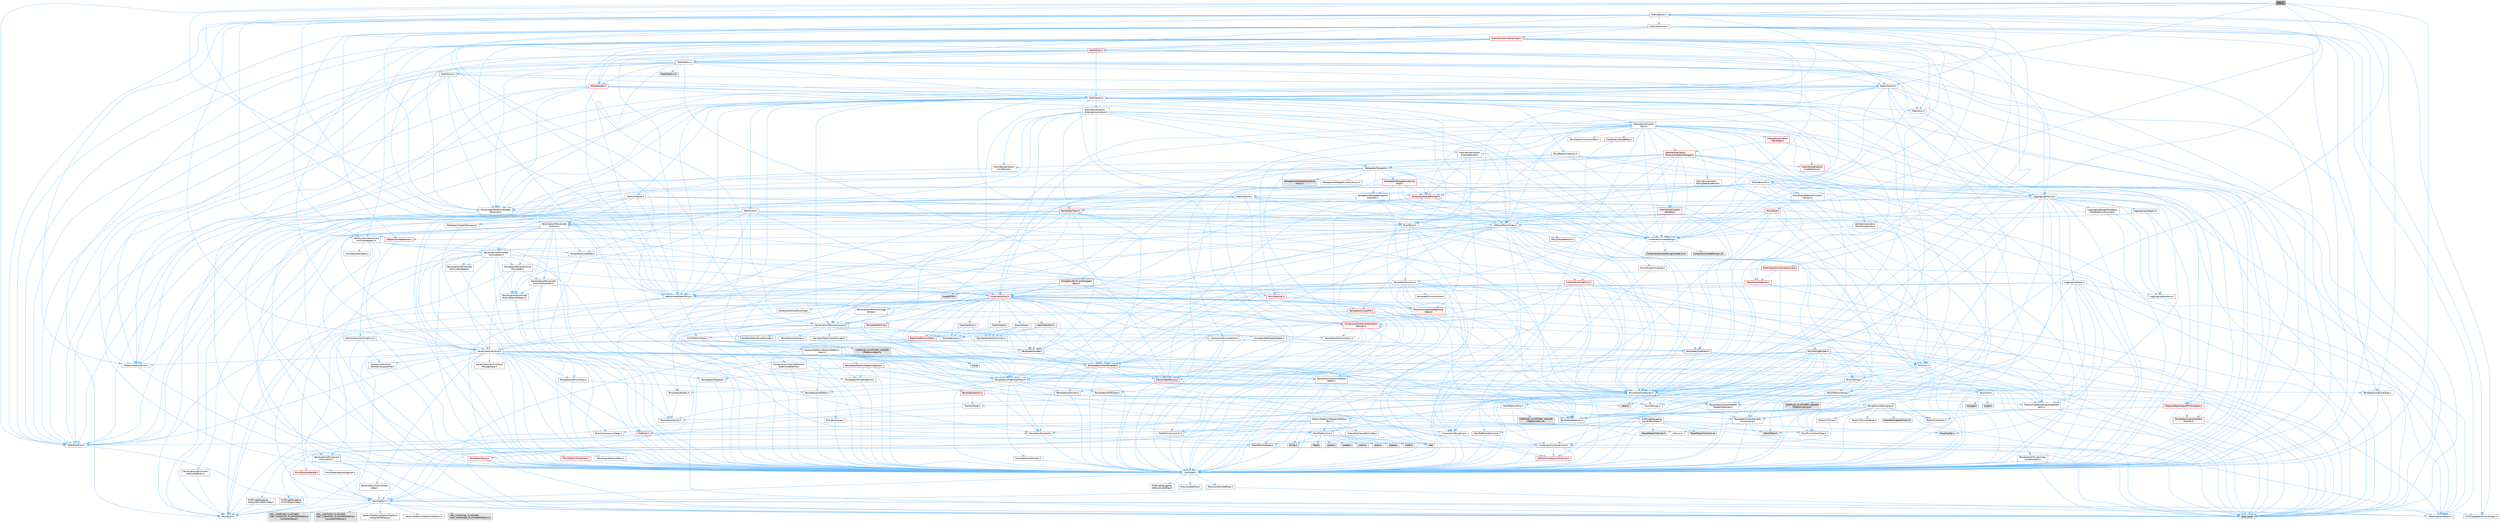 digraph "Box.h"
{
 // INTERACTIVE_SVG=YES
 // LATEX_PDF_SIZE
  bgcolor="transparent";
  edge [fontname=Helvetica,fontsize=10,labelfontname=Helvetica,labelfontsize=10];
  node [fontname=Helvetica,fontsize=10,shape=box,height=0.2,width=0.4];
  Node1 [id="Node000001",label="Box.h",height=0.2,width=0.4,color="gray40", fillcolor="grey60", style="filled", fontcolor="black",tooltip=" "];
  Node1 -> Node2 [id="edge1_Node000001_Node000002",color="steelblue1",style="solid",tooltip=" "];
  Node2 [id="Node000002",label="CoreTypes.h",height=0.2,width=0.4,color="grey40", fillcolor="white", style="filled",URL="$dc/dec/CoreTypes_8h.html",tooltip=" "];
  Node2 -> Node3 [id="edge2_Node000002_Node000003",color="steelblue1",style="solid",tooltip=" "];
  Node3 [id="Node000003",label="HAL/Platform.h",height=0.2,width=0.4,color="grey40", fillcolor="white", style="filled",URL="$d9/dd0/Platform_8h.html",tooltip=" "];
  Node3 -> Node4 [id="edge3_Node000003_Node000004",color="steelblue1",style="solid",tooltip=" "];
  Node4 [id="Node000004",label="Misc/Build.h",height=0.2,width=0.4,color="grey40", fillcolor="white", style="filled",URL="$d3/dbb/Build_8h.html",tooltip=" "];
  Node3 -> Node5 [id="edge4_Node000003_Node000005",color="steelblue1",style="solid",tooltip=" "];
  Node5 [id="Node000005",label="Misc/LargeWorldCoordinates.h",height=0.2,width=0.4,color="grey40", fillcolor="white", style="filled",URL="$d2/dcb/LargeWorldCoordinates_8h.html",tooltip=" "];
  Node3 -> Node6 [id="edge5_Node000003_Node000006",color="steelblue1",style="solid",tooltip=" "];
  Node6 [id="Node000006",label="type_traits",height=0.2,width=0.4,color="grey60", fillcolor="#E0E0E0", style="filled",tooltip=" "];
  Node3 -> Node7 [id="edge6_Node000003_Node000007",color="steelblue1",style="solid",tooltip=" "];
  Node7 [id="Node000007",label="PreprocessorHelpers.h",height=0.2,width=0.4,color="grey40", fillcolor="white", style="filled",URL="$db/ddb/PreprocessorHelpers_8h.html",tooltip=" "];
  Node3 -> Node8 [id="edge7_Node000003_Node000008",color="steelblue1",style="solid",tooltip=" "];
  Node8 [id="Node000008",label="UBT_COMPILED_PLATFORM\l/UBT_COMPILED_PLATFORMPlatform\lCompilerPreSetup.h",height=0.2,width=0.4,color="grey60", fillcolor="#E0E0E0", style="filled",tooltip=" "];
  Node3 -> Node9 [id="edge8_Node000003_Node000009",color="steelblue1",style="solid",tooltip=" "];
  Node9 [id="Node000009",label="GenericPlatform/GenericPlatform\lCompilerPreSetup.h",height=0.2,width=0.4,color="grey40", fillcolor="white", style="filled",URL="$d9/dc8/GenericPlatformCompilerPreSetup_8h.html",tooltip=" "];
  Node3 -> Node10 [id="edge9_Node000003_Node000010",color="steelblue1",style="solid",tooltip=" "];
  Node10 [id="Node000010",label="GenericPlatform/GenericPlatform.h",height=0.2,width=0.4,color="grey40", fillcolor="white", style="filled",URL="$d6/d84/GenericPlatform_8h.html",tooltip=" "];
  Node3 -> Node11 [id="edge10_Node000003_Node000011",color="steelblue1",style="solid",tooltip=" "];
  Node11 [id="Node000011",label="UBT_COMPILED_PLATFORM\l/UBT_COMPILED_PLATFORMPlatform.h",height=0.2,width=0.4,color="grey60", fillcolor="#E0E0E0", style="filled",tooltip=" "];
  Node3 -> Node12 [id="edge11_Node000003_Node000012",color="steelblue1",style="solid",tooltip=" "];
  Node12 [id="Node000012",label="UBT_COMPILED_PLATFORM\l/UBT_COMPILED_PLATFORMPlatform\lCompilerSetup.h",height=0.2,width=0.4,color="grey60", fillcolor="#E0E0E0", style="filled",tooltip=" "];
  Node2 -> Node13 [id="edge12_Node000002_Node000013",color="steelblue1",style="solid",tooltip=" "];
  Node13 [id="Node000013",label="ProfilingDebugging\l/UMemoryDefines.h",height=0.2,width=0.4,color="grey40", fillcolor="white", style="filled",URL="$d2/da2/UMemoryDefines_8h.html",tooltip=" "];
  Node2 -> Node14 [id="edge13_Node000002_Node000014",color="steelblue1",style="solid",tooltip=" "];
  Node14 [id="Node000014",label="Misc/CoreMiscDefines.h",height=0.2,width=0.4,color="grey40", fillcolor="white", style="filled",URL="$da/d38/CoreMiscDefines_8h.html",tooltip=" "];
  Node14 -> Node3 [id="edge14_Node000014_Node000003",color="steelblue1",style="solid",tooltip=" "];
  Node14 -> Node7 [id="edge15_Node000014_Node000007",color="steelblue1",style="solid",tooltip=" "];
  Node2 -> Node15 [id="edge16_Node000002_Node000015",color="steelblue1",style="solid",tooltip=" "];
  Node15 [id="Node000015",label="Misc/CoreDefines.h",height=0.2,width=0.4,color="grey40", fillcolor="white", style="filled",URL="$d3/dd2/CoreDefines_8h.html",tooltip=" "];
  Node1 -> Node16 [id="edge17_Node000001_Node000016",color="steelblue1",style="solid",tooltip=" "];
  Node16 [id="Node000016",label="Misc/AssertionMacros.h",height=0.2,width=0.4,color="grey40", fillcolor="white", style="filled",URL="$d0/dfa/AssertionMacros_8h.html",tooltip=" "];
  Node16 -> Node2 [id="edge18_Node000016_Node000002",color="steelblue1",style="solid",tooltip=" "];
  Node16 -> Node3 [id="edge19_Node000016_Node000003",color="steelblue1",style="solid",tooltip=" "];
  Node16 -> Node17 [id="edge20_Node000016_Node000017",color="steelblue1",style="solid",tooltip=" "];
  Node17 [id="Node000017",label="HAL/PlatformMisc.h",height=0.2,width=0.4,color="grey40", fillcolor="white", style="filled",URL="$d0/df5/PlatformMisc_8h.html",tooltip=" "];
  Node17 -> Node2 [id="edge21_Node000017_Node000002",color="steelblue1",style="solid",tooltip=" "];
  Node17 -> Node18 [id="edge22_Node000017_Node000018",color="steelblue1",style="solid",tooltip=" "];
  Node18 [id="Node000018",label="GenericPlatform/GenericPlatform\lMisc.h",height=0.2,width=0.4,color="grey40", fillcolor="white", style="filled",URL="$db/d9a/GenericPlatformMisc_8h.html",tooltip=" "];
  Node18 -> Node19 [id="edge23_Node000018_Node000019",color="steelblue1",style="solid",tooltip=" "];
  Node19 [id="Node000019",label="Containers/StringFwd.h",height=0.2,width=0.4,color="grey40", fillcolor="white", style="filled",URL="$df/d37/StringFwd_8h.html",tooltip=" "];
  Node19 -> Node2 [id="edge24_Node000019_Node000002",color="steelblue1",style="solid",tooltip=" "];
  Node19 -> Node20 [id="edge25_Node000019_Node000020",color="steelblue1",style="solid",tooltip=" "];
  Node20 [id="Node000020",label="Traits/ElementType.h",height=0.2,width=0.4,color="red", fillcolor="#FFF0F0", style="filled",URL="$d5/d4f/ElementType_8h.html",tooltip=" "];
  Node20 -> Node3 [id="edge26_Node000020_Node000003",color="steelblue1",style="solid",tooltip=" "];
  Node20 -> Node6 [id="edge27_Node000020_Node000006",color="steelblue1",style="solid",tooltip=" "];
  Node19 -> Node22 [id="edge28_Node000019_Node000022",color="steelblue1",style="solid",tooltip=" "];
  Node22 [id="Node000022",label="Traits/IsContiguousContainer.h",height=0.2,width=0.4,color="red", fillcolor="#FFF0F0", style="filled",URL="$d5/d3c/IsContiguousContainer_8h.html",tooltip=" "];
  Node22 -> Node2 [id="edge29_Node000022_Node000002",color="steelblue1",style="solid",tooltip=" "];
  Node18 -> Node24 [id="edge30_Node000018_Node000024",color="steelblue1",style="solid",tooltip=" "];
  Node24 [id="Node000024",label="CoreFwd.h",height=0.2,width=0.4,color="red", fillcolor="#FFF0F0", style="filled",URL="$d1/d1e/CoreFwd_8h.html",tooltip=" "];
  Node24 -> Node2 [id="edge31_Node000024_Node000002",color="steelblue1",style="solid",tooltip=" "];
  Node24 -> Node25 [id="edge32_Node000024_Node000025",color="steelblue1",style="solid",tooltip=" "];
  Node25 [id="Node000025",label="Containers/ContainersFwd.h",height=0.2,width=0.4,color="grey40", fillcolor="white", style="filled",URL="$d4/d0a/ContainersFwd_8h.html",tooltip=" "];
  Node25 -> Node3 [id="edge33_Node000025_Node000003",color="steelblue1",style="solid",tooltip=" "];
  Node25 -> Node2 [id="edge34_Node000025_Node000002",color="steelblue1",style="solid",tooltip=" "];
  Node25 -> Node22 [id="edge35_Node000025_Node000022",color="steelblue1",style="solid",tooltip=" "];
  Node24 -> Node26 [id="edge36_Node000024_Node000026",color="steelblue1",style="solid",tooltip=" "];
  Node26 [id="Node000026",label="Math/MathFwd.h",height=0.2,width=0.4,color="grey40", fillcolor="white", style="filled",URL="$d2/d10/MathFwd_8h.html",tooltip=" "];
  Node26 -> Node3 [id="edge37_Node000026_Node000003",color="steelblue1",style="solid",tooltip=" "];
  Node18 -> Node2 [id="edge38_Node000018_Node000002",color="steelblue1",style="solid",tooltip=" "];
  Node18 -> Node28 [id="edge39_Node000018_Node000028",color="steelblue1",style="solid",tooltip=" "];
  Node28 [id="Node000028",label="FramePro/FrameProConfig.h",height=0.2,width=0.4,color="grey40", fillcolor="white", style="filled",URL="$d7/d90/FrameProConfig_8h.html",tooltip=" "];
  Node18 -> Node29 [id="edge40_Node000018_Node000029",color="steelblue1",style="solid",tooltip=" "];
  Node29 [id="Node000029",label="HAL/PlatformCrt.h",height=0.2,width=0.4,color="grey40", fillcolor="white", style="filled",URL="$d8/d75/PlatformCrt_8h.html",tooltip=" "];
  Node29 -> Node30 [id="edge41_Node000029_Node000030",color="steelblue1",style="solid",tooltip=" "];
  Node30 [id="Node000030",label="new",height=0.2,width=0.4,color="grey60", fillcolor="#E0E0E0", style="filled",tooltip=" "];
  Node29 -> Node31 [id="edge42_Node000029_Node000031",color="steelblue1",style="solid",tooltip=" "];
  Node31 [id="Node000031",label="wchar.h",height=0.2,width=0.4,color="grey60", fillcolor="#E0E0E0", style="filled",tooltip=" "];
  Node29 -> Node32 [id="edge43_Node000029_Node000032",color="steelblue1",style="solid",tooltip=" "];
  Node32 [id="Node000032",label="stddef.h",height=0.2,width=0.4,color="grey60", fillcolor="#E0E0E0", style="filled",tooltip=" "];
  Node29 -> Node33 [id="edge44_Node000029_Node000033",color="steelblue1",style="solid",tooltip=" "];
  Node33 [id="Node000033",label="stdlib.h",height=0.2,width=0.4,color="grey60", fillcolor="#E0E0E0", style="filled",tooltip=" "];
  Node29 -> Node34 [id="edge45_Node000029_Node000034",color="steelblue1",style="solid",tooltip=" "];
  Node34 [id="Node000034",label="stdio.h",height=0.2,width=0.4,color="grey60", fillcolor="#E0E0E0", style="filled",tooltip=" "];
  Node29 -> Node35 [id="edge46_Node000029_Node000035",color="steelblue1",style="solid",tooltip=" "];
  Node35 [id="Node000035",label="stdarg.h",height=0.2,width=0.4,color="grey60", fillcolor="#E0E0E0", style="filled",tooltip=" "];
  Node29 -> Node36 [id="edge47_Node000029_Node000036",color="steelblue1",style="solid",tooltip=" "];
  Node36 [id="Node000036",label="math.h",height=0.2,width=0.4,color="grey60", fillcolor="#E0E0E0", style="filled",tooltip=" "];
  Node29 -> Node37 [id="edge48_Node000029_Node000037",color="steelblue1",style="solid",tooltip=" "];
  Node37 [id="Node000037",label="float.h",height=0.2,width=0.4,color="grey60", fillcolor="#E0E0E0", style="filled",tooltip=" "];
  Node29 -> Node38 [id="edge49_Node000029_Node000038",color="steelblue1",style="solid",tooltip=" "];
  Node38 [id="Node000038",label="string.h",height=0.2,width=0.4,color="grey60", fillcolor="#E0E0E0", style="filled",tooltip=" "];
  Node18 -> Node39 [id="edge50_Node000018_Node000039",color="steelblue1",style="solid",tooltip=" "];
  Node39 [id="Node000039",label="Math/NumericLimits.h",height=0.2,width=0.4,color="grey40", fillcolor="white", style="filled",URL="$df/d1b/NumericLimits_8h.html",tooltip=" "];
  Node39 -> Node2 [id="edge51_Node000039_Node000002",color="steelblue1",style="solid",tooltip=" "];
  Node18 -> Node40 [id="edge52_Node000018_Node000040",color="steelblue1",style="solid",tooltip=" "];
  Node40 [id="Node000040",label="Misc/CompressionFlags.h",height=0.2,width=0.4,color="grey40", fillcolor="white", style="filled",URL="$d9/d76/CompressionFlags_8h.html",tooltip=" "];
  Node18 -> Node41 [id="edge53_Node000018_Node000041",color="steelblue1",style="solid",tooltip=" "];
  Node41 [id="Node000041",label="Misc/EnumClassFlags.h",height=0.2,width=0.4,color="grey40", fillcolor="white", style="filled",URL="$d8/de7/EnumClassFlags_8h.html",tooltip=" "];
  Node18 -> Node42 [id="edge54_Node000018_Node000042",color="steelblue1",style="solid",tooltip=" "];
  Node42 [id="Node000042",label="ProfilingDebugging\l/CsvProfilerConfig.h",height=0.2,width=0.4,color="grey40", fillcolor="white", style="filled",URL="$d3/d88/CsvProfilerConfig_8h.html",tooltip=" "];
  Node42 -> Node4 [id="edge55_Node000042_Node000004",color="steelblue1",style="solid",tooltip=" "];
  Node18 -> Node43 [id="edge56_Node000018_Node000043",color="steelblue1",style="solid",tooltip=" "];
  Node43 [id="Node000043",label="ProfilingDebugging\l/ExternalProfilerConfig.h",height=0.2,width=0.4,color="grey40", fillcolor="white", style="filled",URL="$d3/dbb/ExternalProfilerConfig_8h.html",tooltip=" "];
  Node43 -> Node4 [id="edge57_Node000043_Node000004",color="steelblue1",style="solid",tooltip=" "];
  Node17 -> Node44 [id="edge58_Node000017_Node000044",color="steelblue1",style="solid",tooltip=" "];
  Node44 [id="Node000044",label="COMPILED_PLATFORM_HEADER\l(PlatformMisc.h)",height=0.2,width=0.4,color="grey60", fillcolor="#E0E0E0", style="filled",tooltip=" "];
  Node17 -> Node45 [id="edge59_Node000017_Node000045",color="steelblue1",style="solid",tooltip=" "];
  Node45 [id="Node000045",label="ProfilingDebugging\l/CpuProfilerTrace.h",height=0.2,width=0.4,color="grey40", fillcolor="white", style="filled",URL="$da/dcb/CpuProfilerTrace_8h.html",tooltip=" "];
  Node45 -> Node2 [id="edge60_Node000045_Node000002",color="steelblue1",style="solid",tooltip=" "];
  Node45 -> Node25 [id="edge61_Node000045_Node000025",color="steelblue1",style="solid",tooltip=" "];
  Node45 -> Node46 [id="edge62_Node000045_Node000046",color="steelblue1",style="solid",tooltip=" "];
  Node46 [id="Node000046",label="HAL/PlatformAtomics.h",height=0.2,width=0.4,color="red", fillcolor="#FFF0F0", style="filled",URL="$d3/d36/PlatformAtomics_8h.html",tooltip=" "];
  Node46 -> Node2 [id="edge63_Node000046_Node000002",color="steelblue1",style="solid",tooltip=" "];
  Node45 -> Node7 [id="edge64_Node000045_Node000007",color="steelblue1",style="solid",tooltip=" "];
  Node45 -> Node4 [id="edge65_Node000045_Node000004",color="steelblue1",style="solid",tooltip=" "];
  Node45 -> Node49 [id="edge66_Node000045_Node000049",color="steelblue1",style="solid",tooltip=" "];
  Node49 [id="Node000049",label="Trace/Config.h",height=0.2,width=0.4,color="grey60", fillcolor="#E0E0E0", style="filled",tooltip=" "];
  Node45 -> Node50 [id="edge67_Node000045_Node000050",color="steelblue1",style="solid",tooltip=" "];
  Node50 [id="Node000050",label="Trace/Detail/Channel.h",height=0.2,width=0.4,color="grey60", fillcolor="#E0E0E0", style="filled",tooltip=" "];
  Node45 -> Node51 [id="edge68_Node000045_Node000051",color="steelblue1",style="solid",tooltip=" "];
  Node51 [id="Node000051",label="Trace/Detail/Channel.inl",height=0.2,width=0.4,color="grey60", fillcolor="#E0E0E0", style="filled",tooltip=" "];
  Node45 -> Node52 [id="edge69_Node000045_Node000052",color="steelblue1",style="solid",tooltip=" "];
  Node52 [id="Node000052",label="Trace/Trace.h",height=0.2,width=0.4,color="grey60", fillcolor="#E0E0E0", style="filled",tooltip=" "];
  Node16 -> Node7 [id="edge70_Node000016_Node000007",color="steelblue1",style="solid",tooltip=" "];
  Node16 -> Node53 [id="edge71_Node000016_Node000053",color="steelblue1",style="solid",tooltip=" "];
  Node53 [id="Node000053",label="Templates/EnableIf.h",height=0.2,width=0.4,color="grey40", fillcolor="white", style="filled",URL="$d7/d60/EnableIf_8h.html",tooltip=" "];
  Node53 -> Node2 [id="edge72_Node000053_Node000002",color="steelblue1",style="solid",tooltip=" "];
  Node16 -> Node54 [id="edge73_Node000016_Node000054",color="steelblue1",style="solid",tooltip=" "];
  Node54 [id="Node000054",label="Templates/IsArrayOrRefOf\lTypeByPredicate.h",height=0.2,width=0.4,color="grey40", fillcolor="white", style="filled",URL="$d6/da1/IsArrayOrRefOfTypeByPredicate_8h.html",tooltip=" "];
  Node54 -> Node2 [id="edge74_Node000054_Node000002",color="steelblue1",style="solid",tooltip=" "];
  Node16 -> Node55 [id="edge75_Node000016_Node000055",color="steelblue1",style="solid",tooltip=" "];
  Node55 [id="Node000055",label="Templates/IsValidVariadic\lFunctionArg.h",height=0.2,width=0.4,color="grey40", fillcolor="white", style="filled",URL="$d0/dc8/IsValidVariadicFunctionArg_8h.html",tooltip=" "];
  Node55 -> Node2 [id="edge76_Node000055_Node000002",color="steelblue1",style="solid",tooltip=" "];
  Node55 -> Node56 [id="edge77_Node000055_Node000056",color="steelblue1",style="solid",tooltip=" "];
  Node56 [id="Node000056",label="IsEnum.h",height=0.2,width=0.4,color="grey40", fillcolor="white", style="filled",URL="$d4/de5/IsEnum_8h.html",tooltip=" "];
  Node55 -> Node6 [id="edge78_Node000055_Node000006",color="steelblue1",style="solid",tooltip=" "];
  Node16 -> Node57 [id="edge79_Node000016_Node000057",color="steelblue1",style="solid",tooltip=" "];
  Node57 [id="Node000057",label="Traits/IsCharEncodingCompatible\lWith.h",height=0.2,width=0.4,color="grey40", fillcolor="white", style="filled",URL="$df/dd1/IsCharEncodingCompatibleWith_8h.html",tooltip=" "];
  Node57 -> Node6 [id="edge80_Node000057_Node000006",color="steelblue1",style="solid",tooltip=" "];
  Node57 -> Node58 [id="edge81_Node000057_Node000058",color="steelblue1",style="solid",tooltip=" "];
  Node58 [id="Node000058",label="Traits/IsCharType.h",height=0.2,width=0.4,color="grey40", fillcolor="white", style="filled",URL="$db/d51/IsCharType_8h.html",tooltip=" "];
  Node58 -> Node2 [id="edge82_Node000058_Node000002",color="steelblue1",style="solid",tooltip=" "];
  Node16 -> Node59 [id="edge83_Node000016_Node000059",color="steelblue1",style="solid",tooltip=" "];
  Node59 [id="Node000059",label="Misc/VarArgs.h",height=0.2,width=0.4,color="grey40", fillcolor="white", style="filled",URL="$d5/d6f/VarArgs_8h.html",tooltip=" "];
  Node59 -> Node2 [id="edge84_Node000059_Node000002",color="steelblue1",style="solid",tooltip=" "];
  Node16 -> Node60 [id="edge85_Node000016_Node000060",color="steelblue1",style="solid",tooltip=" "];
  Node60 [id="Node000060",label="String/FormatStringSan.h",height=0.2,width=0.4,color="grey40", fillcolor="white", style="filled",URL="$d3/d8b/FormatStringSan_8h.html",tooltip=" "];
  Node60 -> Node6 [id="edge86_Node000060_Node000006",color="steelblue1",style="solid",tooltip=" "];
  Node60 -> Node2 [id="edge87_Node000060_Node000002",color="steelblue1",style="solid",tooltip=" "];
  Node60 -> Node61 [id="edge88_Node000060_Node000061",color="steelblue1",style="solid",tooltip=" "];
  Node61 [id="Node000061",label="Templates/Requires.h",height=0.2,width=0.4,color="grey40", fillcolor="white", style="filled",URL="$dc/d96/Requires_8h.html",tooltip=" "];
  Node61 -> Node53 [id="edge89_Node000061_Node000053",color="steelblue1",style="solid",tooltip=" "];
  Node61 -> Node6 [id="edge90_Node000061_Node000006",color="steelblue1",style="solid",tooltip=" "];
  Node60 -> Node62 [id="edge91_Node000060_Node000062",color="steelblue1",style="solid",tooltip=" "];
  Node62 [id="Node000062",label="Templates/Identity.h",height=0.2,width=0.4,color="grey40", fillcolor="white", style="filled",URL="$d0/dd5/Identity_8h.html",tooltip=" "];
  Node60 -> Node55 [id="edge92_Node000060_Node000055",color="steelblue1",style="solid",tooltip=" "];
  Node60 -> Node58 [id="edge93_Node000060_Node000058",color="steelblue1",style="solid",tooltip=" "];
  Node60 -> Node63 [id="edge94_Node000060_Node000063",color="steelblue1",style="solid",tooltip=" "];
  Node63 [id="Node000063",label="Traits/IsTEnumAsByte.h",height=0.2,width=0.4,color="grey40", fillcolor="white", style="filled",URL="$d1/de6/IsTEnumAsByte_8h.html",tooltip=" "];
  Node60 -> Node64 [id="edge95_Node000060_Node000064",color="steelblue1",style="solid",tooltip=" "];
  Node64 [id="Node000064",label="Traits/IsTString.h",height=0.2,width=0.4,color="grey40", fillcolor="white", style="filled",URL="$d0/df8/IsTString_8h.html",tooltip=" "];
  Node64 -> Node25 [id="edge96_Node000064_Node000025",color="steelblue1",style="solid",tooltip=" "];
  Node60 -> Node25 [id="edge97_Node000060_Node000025",color="steelblue1",style="solid",tooltip=" "];
  Node60 -> Node65 [id="edge98_Node000060_Node000065",color="steelblue1",style="solid",tooltip=" "];
  Node65 [id="Node000065",label="FormatStringSanErrors.inl",height=0.2,width=0.4,color="grey60", fillcolor="#E0E0E0", style="filled",tooltip=" "];
  Node16 -> Node66 [id="edge99_Node000016_Node000066",color="steelblue1",style="solid",tooltip=" "];
  Node66 [id="Node000066",label="atomic",height=0.2,width=0.4,color="grey60", fillcolor="#E0E0E0", style="filled",tooltip=" "];
  Node1 -> Node26 [id="edge100_Node000001_Node000026",color="steelblue1",style="solid",tooltip=" "];
  Node1 -> Node67 [id="edge101_Node000001_Node000067",color="steelblue1",style="solid",tooltip=" "];
  Node67 [id="Node000067",label="Math/UnrealMathUtility.h",height=0.2,width=0.4,color="grey40", fillcolor="white", style="filled",URL="$db/db8/UnrealMathUtility_8h.html",tooltip=" "];
  Node67 -> Node2 [id="edge102_Node000067_Node000002",color="steelblue1",style="solid",tooltip=" "];
  Node67 -> Node16 [id="edge103_Node000067_Node000016",color="steelblue1",style="solid",tooltip=" "];
  Node67 -> Node68 [id="edge104_Node000067_Node000068",color="steelblue1",style="solid",tooltip=" "];
  Node68 [id="Node000068",label="HAL/PlatformMath.h",height=0.2,width=0.4,color="grey40", fillcolor="white", style="filled",URL="$dc/d53/PlatformMath_8h.html",tooltip=" "];
  Node68 -> Node2 [id="edge105_Node000068_Node000002",color="steelblue1",style="solid",tooltip=" "];
  Node68 -> Node69 [id="edge106_Node000068_Node000069",color="steelblue1",style="solid",tooltip=" "];
  Node69 [id="Node000069",label="GenericPlatform/GenericPlatform\lMath.h",height=0.2,width=0.4,color="grey40", fillcolor="white", style="filled",URL="$d5/d79/GenericPlatformMath_8h.html",tooltip=" "];
  Node69 -> Node2 [id="edge107_Node000069_Node000002",color="steelblue1",style="solid",tooltip=" "];
  Node69 -> Node25 [id="edge108_Node000069_Node000025",color="steelblue1",style="solid",tooltip=" "];
  Node69 -> Node29 [id="edge109_Node000069_Node000029",color="steelblue1",style="solid",tooltip=" "];
  Node69 -> Node70 [id="edge110_Node000069_Node000070",color="steelblue1",style="solid",tooltip=" "];
  Node70 [id="Node000070",label="Templates/AndOrNot.h",height=0.2,width=0.4,color="grey40", fillcolor="white", style="filled",URL="$db/d0a/AndOrNot_8h.html",tooltip=" "];
  Node70 -> Node2 [id="edge111_Node000070_Node000002",color="steelblue1",style="solid",tooltip=" "];
  Node69 -> Node71 [id="edge112_Node000069_Node000071",color="steelblue1",style="solid",tooltip=" "];
  Node71 [id="Node000071",label="Templates/Decay.h",height=0.2,width=0.4,color="red", fillcolor="#FFF0F0", style="filled",URL="$dd/d0f/Decay_8h.html",tooltip=" "];
  Node71 -> Node2 [id="edge113_Node000071_Node000002",color="steelblue1",style="solid",tooltip=" "];
  Node71 -> Node6 [id="edge114_Node000071_Node000006",color="steelblue1",style="solid",tooltip=" "];
  Node69 -> Node73 [id="edge115_Node000069_Node000073",color="steelblue1",style="solid",tooltip=" "];
  Node73 [id="Node000073",label="Templates/IsFloatingPoint.h",height=0.2,width=0.4,color="grey40", fillcolor="white", style="filled",URL="$d3/d11/IsFloatingPoint_8h.html",tooltip=" "];
  Node73 -> Node2 [id="edge116_Node000073_Node000002",color="steelblue1",style="solid",tooltip=" "];
  Node69 -> Node74 [id="edge117_Node000069_Node000074",color="steelblue1",style="solid",tooltip=" "];
  Node74 [id="Node000074",label="Templates/UnrealTypeTraits.h",height=0.2,width=0.4,color="grey40", fillcolor="white", style="filled",URL="$d2/d2d/UnrealTypeTraits_8h.html",tooltip=" "];
  Node74 -> Node2 [id="edge118_Node000074_Node000002",color="steelblue1",style="solid",tooltip=" "];
  Node74 -> Node75 [id="edge119_Node000074_Node000075",color="steelblue1",style="solid",tooltip=" "];
  Node75 [id="Node000075",label="Templates/IsPointer.h",height=0.2,width=0.4,color="grey40", fillcolor="white", style="filled",URL="$d7/d05/IsPointer_8h.html",tooltip=" "];
  Node75 -> Node2 [id="edge120_Node000075_Node000002",color="steelblue1",style="solid",tooltip=" "];
  Node74 -> Node16 [id="edge121_Node000074_Node000016",color="steelblue1",style="solid",tooltip=" "];
  Node74 -> Node70 [id="edge122_Node000074_Node000070",color="steelblue1",style="solid",tooltip=" "];
  Node74 -> Node53 [id="edge123_Node000074_Node000053",color="steelblue1",style="solid",tooltip=" "];
  Node74 -> Node76 [id="edge124_Node000074_Node000076",color="steelblue1",style="solid",tooltip=" "];
  Node76 [id="Node000076",label="Templates/IsArithmetic.h",height=0.2,width=0.4,color="grey40", fillcolor="white", style="filled",URL="$d2/d5d/IsArithmetic_8h.html",tooltip=" "];
  Node76 -> Node2 [id="edge125_Node000076_Node000002",color="steelblue1",style="solid",tooltip=" "];
  Node74 -> Node56 [id="edge126_Node000074_Node000056",color="steelblue1",style="solid",tooltip=" "];
  Node74 -> Node77 [id="edge127_Node000074_Node000077",color="steelblue1",style="solid",tooltip=" "];
  Node77 [id="Node000077",label="Templates/Models.h",height=0.2,width=0.4,color="grey40", fillcolor="white", style="filled",URL="$d3/d0c/Models_8h.html",tooltip=" "];
  Node77 -> Node62 [id="edge128_Node000077_Node000062",color="steelblue1",style="solid",tooltip=" "];
  Node74 -> Node78 [id="edge129_Node000074_Node000078",color="steelblue1",style="solid",tooltip=" "];
  Node78 [id="Node000078",label="Templates/IsPODType.h",height=0.2,width=0.4,color="grey40", fillcolor="white", style="filled",URL="$d7/db1/IsPODType_8h.html",tooltip=" "];
  Node78 -> Node2 [id="edge130_Node000078_Node000002",color="steelblue1",style="solid",tooltip=" "];
  Node74 -> Node79 [id="edge131_Node000074_Node000079",color="steelblue1",style="solid",tooltip=" "];
  Node79 [id="Node000079",label="Templates/IsUECoreType.h",height=0.2,width=0.4,color="grey40", fillcolor="white", style="filled",URL="$d1/db8/IsUECoreType_8h.html",tooltip=" "];
  Node79 -> Node2 [id="edge132_Node000079_Node000002",color="steelblue1",style="solid",tooltip=" "];
  Node79 -> Node6 [id="edge133_Node000079_Node000006",color="steelblue1",style="solid",tooltip=" "];
  Node74 -> Node80 [id="edge134_Node000074_Node000080",color="steelblue1",style="solid",tooltip=" "];
  Node80 [id="Node000080",label="Templates/IsTriviallyCopy\lConstructible.h",height=0.2,width=0.4,color="grey40", fillcolor="white", style="filled",URL="$d3/d78/IsTriviallyCopyConstructible_8h.html",tooltip=" "];
  Node80 -> Node2 [id="edge135_Node000080_Node000002",color="steelblue1",style="solid",tooltip=" "];
  Node80 -> Node6 [id="edge136_Node000080_Node000006",color="steelblue1",style="solid",tooltip=" "];
  Node69 -> Node61 [id="edge137_Node000069_Node000061",color="steelblue1",style="solid",tooltip=" "];
  Node69 -> Node81 [id="edge138_Node000069_Node000081",color="steelblue1",style="solid",tooltip=" "];
  Node81 [id="Node000081",label="Templates/ResolveTypeAmbiguity.h",height=0.2,width=0.4,color="red", fillcolor="#FFF0F0", style="filled",URL="$df/d1f/ResolveTypeAmbiguity_8h.html",tooltip=" "];
  Node81 -> Node2 [id="edge139_Node000081_Node000002",color="steelblue1",style="solid",tooltip=" "];
  Node81 -> Node73 [id="edge140_Node000081_Node000073",color="steelblue1",style="solid",tooltip=" "];
  Node81 -> Node74 [id="edge141_Node000081_Node000074",color="steelblue1",style="solid",tooltip=" "];
  Node81 -> Node82 [id="edge142_Node000081_Node000082",color="steelblue1",style="solid",tooltip=" "];
  Node82 [id="Node000082",label="Templates/IsSigned.h",height=0.2,width=0.4,color="grey40", fillcolor="white", style="filled",URL="$d8/dd8/IsSigned_8h.html",tooltip=" "];
  Node82 -> Node2 [id="edge143_Node000082_Node000002",color="steelblue1",style="solid",tooltip=" "];
  Node81 -> Node61 [id="edge144_Node000081_Node000061",color="steelblue1",style="solid",tooltip=" "];
  Node69 -> Node84 [id="edge145_Node000069_Node000084",color="steelblue1",style="solid",tooltip=" "];
  Node84 [id="Node000084",label="Templates/TypeCompatible\lBytes.h",height=0.2,width=0.4,color="grey40", fillcolor="white", style="filled",URL="$df/d0a/TypeCompatibleBytes_8h.html",tooltip=" "];
  Node84 -> Node2 [id="edge146_Node000084_Node000002",color="steelblue1",style="solid",tooltip=" "];
  Node84 -> Node38 [id="edge147_Node000084_Node000038",color="steelblue1",style="solid",tooltip=" "];
  Node84 -> Node30 [id="edge148_Node000084_Node000030",color="steelblue1",style="solid",tooltip=" "];
  Node84 -> Node6 [id="edge149_Node000084_Node000006",color="steelblue1",style="solid",tooltip=" "];
  Node69 -> Node85 [id="edge150_Node000069_Node000085",color="steelblue1",style="solid",tooltip=" "];
  Node85 [id="Node000085",label="limits",height=0.2,width=0.4,color="grey60", fillcolor="#E0E0E0", style="filled",tooltip=" "];
  Node69 -> Node6 [id="edge151_Node000069_Node000006",color="steelblue1",style="solid",tooltip=" "];
  Node68 -> Node86 [id="edge152_Node000068_Node000086",color="steelblue1",style="solid",tooltip=" "];
  Node86 [id="Node000086",label="COMPILED_PLATFORM_HEADER\l(PlatformMath.h)",height=0.2,width=0.4,color="grey60", fillcolor="#E0E0E0", style="filled",tooltip=" "];
  Node67 -> Node26 [id="edge153_Node000067_Node000026",color="steelblue1",style="solid",tooltip=" "];
  Node67 -> Node62 [id="edge154_Node000067_Node000062",color="steelblue1",style="solid",tooltip=" "];
  Node67 -> Node61 [id="edge155_Node000067_Node000061",color="steelblue1",style="solid",tooltip=" "];
  Node1 -> Node87 [id="edge156_Node000001_Node000087",color="steelblue1",style="solid",tooltip=" "];
  Node87 [id="Node000087",label="Containers/UnrealString.h",height=0.2,width=0.4,color="grey40", fillcolor="white", style="filled",URL="$d5/dba/UnrealString_8h.html",tooltip=" "];
  Node87 -> Node88 [id="edge157_Node000087_Node000088",color="steelblue1",style="solid",tooltip=" "];
  Node88 [id="Node000088",label="Containers/UnrealStringIncludes.h.inl",height=0.2,width=0.4,color="grey60", fillcolor="#E0E0E0", style="filled",tooltip=" "];
  Node87 -> Node89 [id="edge158_Node000087_Node000089",color="steelblue1",style="solid",tooltip=" "];
  Node89 [id="Node000089",label="Containers/UnrealString.h.inl",height=0.2,width=0.4,color="grey60", fillcolor="#E0E0E0", style="filled",tooltip=" "];
  Node87 -> Node90 [id="edge159_Node000087_Node000090",color="steelblue1",style="solid",tooltip=" "];
  Node90 [id="Node000090",label="Misc/StringFormatArg.h",height=0.2,width=0.4,color="grey40", fillcolor="white", style="filled",URL="$d2/d16/StringFormatArg_8h.html",tooltip=" "];
  Node90 -> Node25 [id="edge160_Node000090_Node000025",color="steelblue1",style="solid",tooltip=" "];
  Node1 -> Node91 [id="edge161_Node000001_Node000091",color="steelblue1",style="solid",tooltip=" "];
  Node91 [id="Node000091",label="Math/Vector.h",height=0.2,width=0.4,color="grey40", fillcolor="white", style="filled",URL="$d6/dbe/Vector_8h.html",tooltip=" "];
  Node91 -> Node2 [id="edge162_Node000091_Node000002",color="steelblue1",style="solid",tooltip=" "];
  Node91 -> Node16 [id="edge163_Node000091_Node000016",color="steelblue1",style="solid",tooltip=" "];
  Node91 -> Node26 [id="edge164_Node000091_Node000026",color="steelblue1",style="solid",tooltip=" "];
  Node91 -> Node39 [id="edge165_Node000091_Node000039",color="steelblue1",style="solid",tooltip=" "];
  Node91 -> Node92 [id="edge166_Node000091_Node000092",color="steelblue1",style="solid",tooltip=" "];
  Node92 [id="Node000092",label="Misc/Crc.h",height=0.2,width=0.4,color="grey40", fillcolor="white", style="filled",URL="$d4/dd2/Crc_8h.html",tooltip=" "];
  Node92 -> Node2 [id="edge167_Node000092_Node000002",color="steelblue1",style="solid",tooltip=" "];
  Node92 -> Node93 [id="edge168_Node000092_Node000093",color="steelblue1",style="solid",tooltip=" "];
  Node93 [id="Node000093",label="HAL/PlatformString.h",height=0.2,width=0.4,color="grey40", fillcolor="white", style="filled",URL="$db/db5/PlatformString_8h.html",tooltip=" "];
  Node93 -> Node2 [id="edge169_Node000093_Node000002",color="steelblue1",style="solid",tooltip=" "];
  Node93 -> Node94 [id="edge170_Node000093_Node000094",color="steelblue1",style="solid",tooltip=" "];
  Node94 [id="Node000094",label="COMPILED_PLATFORM_HEADER\l(PlatformString.h)",height=0.2,width=0.4,color="grey60", fillcolor="#E0E0E0", style="filled",tooltip=" "];
  Node92 -> Node16 [id="edge171_Node000092_Node000016",color="steelblue1",style="solid",tooltip=" "];
  Node92 -> Node95 [id="edge172_Node000092_Node000095",color="steelblue1",style="solid",tooltip=" "];
  Node95 [id="Node000095",label="Misc/CString.h",height=0.2,width=0.4,color="grey40", fillcolor="white", style="filled",URL="$d2/d49/CString_8h.html",tooltip=" "];
  Node95 -> Node2 [id="edge173_Node000095_Node000002",color="steelblue1",style="solid",tooltip=" "];
  Node95 -> Node29 [id="edge174_Node000095_Node000029",color="steelblue1",style="solid",tooltip=" "];
  Node95 -> Node93 [id="edge175_Node000095_Node000093",color="steelblue1",style="solid",tooltip=" "];
  Node95 -> Node16 [id="edge176_Node000095_Node000016",color="steelblue1",style="solid",tooltip=" "];
  Node95 -> Node96 [id="edge177_Node000095_Node000096",color="steelblue1",style="solid",tooltip=" "];
  Node96 [id="Node000096",label="Misc/Char.h",height=0.2,width=0.4,color="grey40", fillcolor="white", style="filled",URL="$d0/d58/Char_8h.html",tooltip=" "];
  Node96 -> Node2 [id="edge178_Node000096_Node000002",color="steelblue1",style="solid",tooltip=" "];
  Node96 -> Node97 [id="edge179_Node000096_Node000097",color="steelblue1",style="solid",tooltip=" "];
  Node97 [id="Node000097",label="Traits/IntType.h",height=0.2,width=0.4,color="grey40", fillcolor="white", style="filled",URL="$d7/deb/IntType_8h.html",tooltip=" "];
  Node97 -> Node3 [id="edge180_Node000097_Node000003",color="steelblue1",style="solid",tooltip=" "];
  Node96 -> Node98 [id="edge181_Node000096_Node000098",color="steelblue1",style="solid",tooltip=" "];
  Node98 [id="Node000098",label="ctype.h",height=0.2,width=0.4,color="grey60", fillcolor="#E0E0E0", style="filled",tooltip=" "];
  Node96 -> Node99 [id="edge182_Node000096_Node000099",color="steelblue1",style="solid",tooltip=" "];
  Node99 [id="Node000099",label="wctype.h",height=0.2,width=0.4,color="grey60", fillcolor="#E0E0E0", style="filled",tooltip=" "];
  Node96 -> Node6 [id="edge183_Node000096_Node000006",color="steelblue1",style="solid",tooltip=" "];
  Node95 -> Node59 [id="edge184_Node000095_Node000059",color="steelblue1",style="solid",tooltip=" "];
  Node95 -> Node54 [id="edge185_Node000095_Node000054",color="steelblue1",style="solid",tooltip=" "];
  Node95 -> Node55 [id="edge186_Node000095_Node000055",color="steelblue1",style="solid",tooltip=" "];
  Node95 -> Node57 [id="edge187_Node000095_Node000057",color="steelblue1",style="solid",tooltip=" "];
  Node92 -> Node96 [id="edge188_Node000092_Node000096",color="steelblue1",style="solid",tooltip=" "];
  Node92 -> Node74 [id="edge189_Node000092_Node000074",color="steelblue1",style="solid",tooltip=" "];
  Node92 -> Node58 [id="edge190_Node000092_Node000058",color="steelblue1",style="solid",tooltip=" "];
  Node91 -> Node67 [id="edge191_Node000091_Node000067",color="steelblue1",style="solid",tooltip=" "];
  Node91 -> Node87 [id="edge192_Node000091_Node000087",color="steelblue1",style="solid",tooltip=" "];
  Node91 -> Node100 [id="edge193_Node000091_Node000100",color="steelblue1",style="solid",tooltip=" "];
  Node100 [id="Node000100",label="Misc/Parse.h",height=0.2,width=0.4,color="grey40", fillcolor="white", style="filled",URL="$dc/d71/Parse_8h.html",tooltip=" "];
  Node100 -> Node19 [id="edge194_Node000100_Node000019",color="steelblue1",style="solid",tooltip=" "];
  Node100 -> Node87 [id="edge195_Node000100_Node000087",color="steelblue1",style="solid",tooltip=" "];
  Node100 -> Node2 [id="edge196_Node000100_Node000002",color="steelblue1",style="solid",tooltip=" "];
  Node100 -> Node29 [id="edge197_Node000100_Node000029",color="steelblue1",style="solid",tooltip=" "];
  Node100 -> Node4 [id="edge198_Node000100_Node000004",color="steelblue1",style="solid",tooltip=" "];
  Node100 -> Node41 [id="edge199_Node000100_Node000041",color="steelblue1",style="solid",tooltip=" "];
  Node100 -> Node101 [id="edge200_Node000100_Node000101",color="steelblue1",style="solid",tooltip=" "];
  Node101 [id="Node000101",label="Templates/Function.h",height=0.2,width=0.4,color="grey40", fillcolor="white", style="filled",URL="$df/df5/Function_8h.html",tooltip=" "];
  Node101 -> Node2 [id="edge201_Node000101_Node000002",color="steelblue1",style="solid",tooltip=" "];
  Node101 -> Node16 [id="edge202_Node000101_Node000016",color="steelblue1",style="solid",tooltip=" "];
  Node101 -> Node102 [id="edge203_Node000101_Node000102",color="steelblue1",style="solid",tooltip=" "];
  Node102 [id="Node000102",label="Misc/IntrusiveUnsetOptional\lState.h",height=0.2,width=0.4,color="red", fillcolor="#FFF0F0", style="filled",URL="$d2/d0a/IntrusiveUnsetOptionalState_8h.html",tooltip=" "];
  Node101 -> Node104 [id="edge204_Node000101_Node000104",color="steelblue1",style="solid",tooltip=" "];
  Node104 [id="Node000104",label="HAL/UnrealMemory.h",height=0.2,width=0.4,color="red", fillcolor="#FFF0F0", style="filled",URL="$d9/d96/UnrealMemory_8h.html",tooltip=" "];
  Node104 -> Node2 [id="edge205_Node000104_Node000002",color="steelblue1",style="solid",tooltip=" "];
  Node104 -> Node75 [id="edge206_Node000104_Node000075",color="steelblue1",style="solid",tooltip=" "];
  Node101 -> Node118 [id="edge207_Node000101_Node000118",color="steelblue1",style="solid",tooltip=" "];
  Node118 [id="Node000118",label="Templates/FunctionFwd.h",height=0.2,width=0.4,color="grey40", fillcolor="white", style="filled",URL="$d6/d54/FunctionFwd_8h.html",tooltip=" "];
  Node101 -> Node74 [id="edge208_Node000101_Node000074",color="steelblue1",style="solid",tooltip=" "];
  Node101 -> Node119 [id="edge209_Node000101_Node000119",color="steelblue1",style="solid",tooltip=" "];
  Node119 [id="Node000119",label="Templates/Invoke.h",height=0.2,width=0.4,color="red", fillcolor="#FFF0F0", style="filled",URL="$d7/deb/Invoke_8h.html",tooltip=" "];
  Node119 -> Node2 [id="edge210_Node000119_Node000002",color="steelblue1",style="solid",tooltip=" "];
  Node119 -> Node121 [id="edge211_Node000119_Node000121",color="steelblue1",style="solid",tooltip=" "];
  Node121 [id="Node000121",label="Templates/UnrealTemplate.h",height=0.2,width=0.4,color="red", fillcolor="#FFF0F0", style="filled",URL="$d4/d24/UnrealTemplate_8h.html",tooltip=" "];
  Node121 -> Node2 [id="edge212_Node000121_Node000002",color="steelblue1",style="solid",tooltip=" "];
  Node121 -> Node75 [id="edge213_Node000121_Node000075",color="steelblue1",style="solid",tooltip=" "];
  Node121 -> Node104 [id="edge214_Node000121_Node000104",color="steelblue1",style="solid",tooltip=" "];
  Node121 -> Node74 [id="edge215_Node000121_Node000074",color="steelblue1",style="solid",tooltip=" "];
  Node121 -> Node61 [id="edge216_Node000121_Node000061",color="steelblue1",style="solid",tooltip=" "];
  Node121 -> Node84 [id="edge217_Node000121_Node000084",color="steelblue1",style="solid",tooltip=" "];
  Node121 -> Node62 [id="edge218_Node000121_Node000062",color="steelblue1",style="solid",tooltip=" "];
  Node121 -> Node22 [id="edge219_Node000121_Node000022",color="steelblue1",style="solid",tooltip=" "];
  Node121 -> Node6 [id="edge220_Node000121_Node000006",color="steelblue1",style="solid",tooltip=" "];
  Node119 -> Node6 [id="edge221_Node000119_Node000006",color="steelblue1",style="solid",tooltip=" "];
  Node101 -> Node121 [id="edge222_Node000101_Node000121",color="steelblue1",style="solid",tooltip=" "];
  Node101 -> Node61 [id="edge223_Node000101_Node000061",color="steelblue1",style="solid",tooltip=" "];
  Node101 -> Node67 [id="edge224_Node000101_Node000067",color="steelblue1",style="solid",tooltip=" "];
  Node101 -> Node30 [id="edge225_Node000101_Node000030",color="steelblue1",style="solid",tooltip=" "];
  Node101 -> Node6 [id="edge226_Node000101_Node000006",color="steelblue1",style="solid",tooltip=" "];
  Node91 -> Node125 [id="edge227_Node000091_Node000125",color="steelblue1",style="solid",tooltip=" "];
  Node125 [id="Node000125",label="Misc/LargeWorldCoordinates\lSerializer.h",height=0.2,width=0.4,color="grey40", fillcolor="white", style="filled",URL="$d7/df9/LargeWorldCoordinatesSerializer_8h.html",tooltip=" "];
  Node125 -> Node126 [id="edge228_Node000125_Node000126",color="steelblue1",style="solid",tooltip=" "];
  Node126 [id="Node000126",label="UObject/NameTypes.h",height=0.2,width=0.4,color="grey40", fillcolor="white", style="filled",URL="$d6/d35/NameTypes_8h.html",tooltip=" "];
  Node126 -> Node2 [id="edge229_Node000126_Node000002",color="steelblue1",style="solid",tooltip=" "];
  Node126 -> Node16 [id="edge230_Node000126_Node000016",color="steelblue1",style="solid",tooltip=" "];
  Node126 -> Node104 [id="edge231_Node000126_Node000104",color="steelblue1",style="solid",tooltip=" "];
  Node126 -> Node74 [id="edge232_Node000126_Node000074",color="steelblue1",style="solid",tooltip=" "];
  Node126 -> Node121 [id="edge233_Node000126_Node000121",color="steelblue1",style="solid",tooltip=" "];
  Node126 -> Node87 [id="edge234_Node000126_Node000087",color="steelblue1",style="solid",tooltip=" "];
  Node126 -> Node127 [id="edge235_Node000126_Node000127",color="steelblue1",style="solid",tooltip=" "];
  Node127 [id="Node000127",label="HAL/CriticalSection.h",height=0.2,width=0.4,color="red", fillcolor="#FFF0F0", style="filled",URL="$d6/d90/CriticalSection_8h.html",tooltip=" "];
  Node126 -> Node130 [id="edge236_Node000126_Node000130",color="steelblue1",style="solid",tooltip=" "];
  Node130 [id="Node000130",label="Containers/StringConv.h",height=0.2,width=0.4,color="red", fillcolor="#FFF0F0", style="filled",URL="$d3/ddf/StringConv_8h.html",tooltip=" "];
  Node130 -> Node2 [id="edge237_Node000130_Node000002",color="steelblue1",style="solid",tooltip=" "];
  Node130 -> Node16 [id="edge238_Node000130_Node000016",color="steelblue1",style="solid",tooltip=" "];
  Node130 -> Node131 [id="edge239_Node000130_Node000131",color="steelblue1",style="solid",tooltip=" "];
  Node131 [id="Node000131",label="Containers/ContainerAllocation\lPolicies.h",height=0.2,width=0.4,color="red", fillcolor="#FFF0F0", style="filled",URL="$d7/dff/ContainerAllocationPolicies_8h.html",tooltip=" "];
  Node131 -> Node2 [id="edge240_Node000131_Node000002",color="steelblue1",style="solid",tooltip=" "];
  Node131 -> Node131 [id="edge241_Node000131_Node000131",color="steelblue1",style="solid",tooltip=" "];
  Node131 -> Node68 [id="edge242_Node000131_Node000068",color="steelblue1",style="solid",tooltip=" "];
  Node131 -> Node104 [id="edge243_Node000131_Node000104",color="steelblue1",style="solid",tooltip=" "];
  Node131 -> Node39 [id="edge244_Node000131_Node000039",color="steelblue1",style="solid",tooltip=" "];
  Node131 -> Node16 [id="edge245_Node000131_Node000016",color="steelblue1",style="solid",tooltip=" "];
  Node131 -> Node133 [id="edge246_Node000131_Node000133",color="steelblue1",style="solid",tooltip=" "];
  Node133 [id="Node000133",label="Templates/IsPolymorphic.h",height=0.2,width=0.4,color="grey40", fillcolor="white", style="filled",URL="$dc/d20/IsPolymorphic_8h.html",tooltip=" "];
  Node131 -> Node84 [id="edge247_Node000131_Node000084",color="steelblue1",style="solid",tooltip=" "];
  Node131 -> Node6 [id="edge248_Node000131_Node000006",color="steelblue1",style="solid",tooltip=" "];
  Node130 -> Node135 [id="edge249_Node000130_Node000135",color="steelblue1",style="solid",tooltip=" "];
  Node135 [id="Node000135",label="Containers/Array.h",height=0.2,width=0.4,color="red", fillcolor="#FFF0F0", style="filled",URL="$df/dd0/Array_8h.html",tooltip=" "];
  Node135 -> Node2 [id="edge250_Node000135_Node000002",color="steelblue1",style="solid",tooltip=" "];
  Node135 -> Node16 [id="edge251_Node000135_Node000016",color="steelblue1",style="solid",tooltip=" "];
  Node135 -> Node102 [id="edge252_Node000135_Node000102",color="steelblue1",style="solid",tooltip=" "];
  Node135 -> Node136 [id="edge253_Node000135_Node000136",color="steelblue1",style="solid",tooltip=" "];
  Node136 [id="Node000136",label="Misc/ReverseIterate.h",height=0.2,width=0.4,color="red", fillcolor="#FFF0F0", style="filled",URL="$db/de3/ReverseIterate_8h.html",tooltip=" "];
  Node136 -> Node3 [id="edge254_Node000136_Node000003",color="steelblue1",style="solid",tooltip=" "];
  Node135 -> Node104 [id="edge255_Node000135_Node000104",color="steelblue1",style="solid",tooltip=" "];
  Node135 -> Node74 [id="edge256_Node000135_Node000074",color="steelblue1",style="solid",tooltip=" "];
  Node135 -> Node121 [id="edge257_Node000135_Node000121",color="steelblue1",style="solid",tooltip=" "];
  Node135 -> Node138 [id="edge258_Node000135_Node000138",color="steelblue1",style="solid",tooltip=" "];
  Node138 [id="Node000138",label="Containers/AllowShrinking.h",height=0.2,width=0.4,color="grey40", fillcolor="white", style="filled",URL="$d7/d1a/AllowShrinking_8h.html",tooltip=" "];
  Node138 -> Node2 [id="edge259_Node000138_Node000002",color="steelblue1",style="solid",tooltip=" "];
  Node135 -> Node131 [id="edge260_Node000135_Node000131",color="steelblue1",style="solid",tooltip=" "];
  Node135 -> Node139 [id="edge261_Node000135_Node000139",color="steelblue1",style="solid",tooltip=" "];
  Node139 [id="Node000139",label="Containers/ContainerElement\lTypeCompatibility.h",height=0.2,width=0.4,color="grey40", fillcolor="white", style="filled",URL="$df/ddf/ContainerElementTypeCompatibility_8h.html",tooltip=" "];
  Node139 -> Node2 [id="edge262_Node000139_Node000002",color="steelblue1",style="solid",tooltip=" "];
  Node139 -> Node74 [id="edge263_Node000139_Node000074",color="steelblue1",style="solid",tooltip=" "];
  Node135 -> Node140 [id="edge264_Node000135_Node000140",color="steelblue1",style="solid",tooltip=" "];
  Node140 [id="Node000140",label="Serialization/Archive.h",height=0.2,width=0.4,color="grey40", fillcolor="white", style="filled",URL="$d7/d3b/Archive_8h.html",tooltip=" "];
  Node140 -> Node24 [id="edge265_Node000140_Node000024",color="steelblue1",style="solid",tooltip=" "];
  Node140 -> Node2 [id="edge266_Node000140_Node000002",color="steelblue1",style="solid",tooltip=" "];
  Node140 -> Node141 [id="edge267_Node000140_Node000141",color="steelblue1",style="solid",tooltip=" "];
  Node141 [id="Node000141",label="HAL/PlatformProperties.h",height=0.2,width=0.4,color="red", fillcolor="#FFF0F0", style="filled",URL="$d9/db0/PlatformProperties_8h.html",tooltip=" "];
  Node141 -> Node2 [id="edge268_Node000141_Node000002",color="steelblue1",style="solid",tooltip=" "];
  Node140 -> Node144 [id="edge269_Node000140_Node000144",color="steelblue1",style="solid",tooltip=" "];
  Node144 [id="Node000144",label="Internationalization\l/TextNamespaceFwd.h",height=0.2,width=0.4,color="grey40", fillcolor="white", style="filled",URL="$d8/d97/TextNamespaceFwd_8h.html",tooltip=" "];
  Node144 -> Node2 [id="edge270_Node000144_Node000002",color="steelblue1",style="solid",tooltip=" "];
  Node140 -> Node26 [id="edge271_Node000140_Node000026",color="steelblue1",style="solid",tooltip=" "];
  Node140 -> Node16 [id="edge272_Node000140_Node000016",color="steelblue1",style="solid",tooltip=" "];
  Node140 -> Node4 [id="edge273_Node000140_Node000004",color="steelblue1",style="solid",tooltip=" "];
  Node140 -> Node40 [id="edge274_Node000140_Node000040",color="steelblue1",style="solid",tooltip=" "];
  Node140 -> Node145 [id="edge275_Node000140_Node000145",color="steelblue1",style="solid",tooltip=" "];
  Node145 [id="Node000145",label="Misc/EngineVersionBase.h",height=0.2,width=0.4,color="grey40", fillcolor="white", style="filled",URL="$d5/d2b/EngineVersionBase_8h.html",tooltip=" "];
  Node145 -> Node2 [id="edge276_Node000145_Node000002",color="steelblue1",style="solid",tooltip=" "];
  Node140 -> Node59 [id="edge277_Node000140_Node000059",color="steelblue1",style="solid",tooltip=" "];
  Node140 -> Node146 [id="edge278_Node000140_Node000146",color="steelblue1",style="solid",tooltip=" "];
  Node146 [id="Node000146",label="Serialization/ArchiveCook\lData.h",height=0.2,width=0.4,color="grey40", fillcolor="white", style="filled",URL="$dc/db6/ArchiveCookData_8h.html",tooltip=" "];
  Node146 -> Node3 [id="edge279_Node000146_Node000003",color="steelblue1",style="solid",tooltip=" "];
  Node140 -> Node147 [id="edge280_Node000140_Node000147",color="steelblue1",style="solid",tooltip=" "];
  Node147 [id="Node000147",label="Serialization/ArchiveSave\lPackageData.h",height=0.2,width=0.4,color="grey40", fillcolor="white", style="filled",URL="$d1/d37/ArchiveSavePackageData_8h.html",tooltip=" "];
  Node140 -> Node53 [id="edge281_Node000140_Node000053",color="steelblue1",style="solid",tooltip=" "];
  Node140 -> Node54 [id="edge282_Node000140_Node000054",color="steelblue1",style="solid",tooltip=" "];
  Node140 -> Node148 [id="edge283_Node000140_Node000148",color="steelblue1",style="solid",tooltip=" "];
  Node148 [id="Node000148",label="Templates/IsEnumClass.h",height=0.2,width=0.4,color="grey40", fillcolor="white", style="filled",URL="$d7/d15/IsEnumClass_8h.html",tooltip=" "];
  Node148 -> Node2 [id="edge284_Node000148_Node000002",color="steelblue1",style="solid",tooltip=" "];
  Node148 -> Node70 [id="edge285_Node000148_Node000070",color="steelblue1",style="solid",tooltip=" "];
  Node140 -> Node82 [id="edge286_Node000140_Node000082",color="steelblue1",style="solid",tooltip=" "];
  Node140 -> Node55 [id="edge287_Node000140_Node000055",color="steelblue1",style="solid",tooltip=" "];
  Node140 -> Node121 [id="edge288_Node000140_Node000121",color="steelblue1",style="solid",tooltip=" "];
  Node140 -> Node57 [id="edge289_Node000140_Node000057",color="steelblue1",style="solid",tooltip=" "];
  Node140 -> Node149 [id="edge290_Node000140_Node000149",color="steelblue1",style="solid",tooltip=" "];
  Node149 [id="Node000149",label="UObject/ObjectVersion.h",height=0.2,width=0.4,color="grey40", fillcolor="white", style="filled",URL="$da/d63/ObjectVersion_8h.html",tooltip=" "];
  Node149 -> Node2 [id="edge291_Node000149_Node000002",color="steelblue1",style="solid",tooltip=" "];
  Node135 -> Node150 [id="edge292_Node000135_Node000150",color="steelblue1",style="solid",tooltip=" "];
  Node150 [id="Node000150",label="Serialization/MemoryImage\lWriter.h",height=0.2,width=0.4,color="grey40", fillcolor="white", style="filled",URL="$d0/d08/MemoryImageWriter_8h.html",tooltip=" "];
  Node150 -> Node2 [id="edge293_Node000150_Node000002",color="steelblue1",style="solid",tooltip=" "];
  Node150 -> Node151 [id="edge294_Node000150_Node000151",color="steelblue1",style="solid",tooltip=" "];
  Node151 [id="Node000151",label="Serialization/MemoryLayout.h",height=0.2,width=0.4,color="grey40", fillcolor="white", style="filled",URL="$d7/d66/MemoryLayout_8h.html",tooltip=" "];
  Node151 -> Node152 [id="edge295_Node000151_Node000152",color="steelblue1",style="solid",tooltip=" "];
  Node152 [id="Node000152",label="Concepts/StaticClassProvider.h",height=0.2,width=0.4,color="grey40", fillcolor="white", style="filled",URL="$dd/d83/StaticClassProvider_8h.html",tooltip=" "];
  Node151 -> Node153 [id="edge296_Node000151_Node000153",color="steelblue1",style="solid",tooltip=" "];
  Node153 [id="Node000153",label="Concepts/StaticStructProvider.h",height=0.2,width=0.4,color="grey40", fillcolor="white", style="filled",URL="$d5/d77/StaticStructProvider_8h.html",tooltip=" "];
  Node151 -> Node154 [id="edge297_Node000151_Node000154",color="steelblue1",style="solid",tooltip=" "];
  Node154 [id="Node000154",label="Containers/EnumAsByte.h",height=0.2,width=0.4,color="grey40", fillcolor="white", style="filled",URL="$d6/d9a/EnumAsByte_8h.html",tooltip=" "];
  Node154 -> Node2 [id="edge298_Node000154_Node000002",color="steelblue1",style="solid",tooltip=" "];
  Node154 -> Node78 [id="edge299_Node000154_Node000078",color="steelblue1",style="solid",tooltip=" "];
  Node154 -> Node155 [id="edge300_Node000154_Node000155",color="steelblue1",style="solid",tooltip=" "];
  Node155 [id="Node000155",label="Templates/TypeHash.h",height=0.2,width=0.4,color="red", fillcolor="#FFF0F0", style="filled",URL="$d1/d62/TypeHash_8h.html",tooltip=" "];
  Node155 -> Node2 [id="edge301_Node000155_Node000002",color="steelblue1",style="solid",tooltip=" "];
  Node155 -> Node61 [id="edge302_Node000155_Node000061",color="steelblue1",style="solid",tooltip=" "];
  Node155 -> Node92 [id="edge303_Node000155_Node000092",color="steelblue1",style="solid",tooltip=" "];
  Node155 -> Node6 [id="edge304_Node000155_Node000006",color="steelblue1",style="solid",tooltip=" "];
  Node151 -> Node19 [id="edge305_Node000151_Node000019",color="steelblue1",style="solid",tooltip=" "];
  Node151 -> Node104 [id="edge306_Node000151_Node000104",color="steelblue1",style="solid",tooltip=" "];
  Node151 -> Node157 [id="edge307_Node000151_Node000157",color="steelblue1",style="solid",tooltip=" "];
  Node157 [id="Node000157",label="Misc/DelayedAutoRegister.h",height=0.2,width=0.4,color="grey40", fillcolor="white", style="filled",URL="$d1/dda/DelayedAutoRegister_8h.html",tooltip=" "];
  Node157 -> Node3 [id="edge308_Node000157_Node000003",color="steelblue1",style="solid",tooltip=" "];
  Node151 -> Node53 [id="edge309_Node000151_Node000053",color="steelblue1",style="solid",tooltip=" "];
  Node151 -> Node158 [id="edge310_Node000151_Node000158",color="steelblue1",style="solid",tooltip=" "];
  Node158 [id="Node000158",label="Templates/IsAbstract.h",height=0.2,width=0.4,color="grey40", fillcolor="white", style="filled",URL="$d8/db7/IsAbstract_8h.html",tooltip=" "];
  Node151 -> Node133 [id="edge311_Node000151_Node000133",color="steelblue1",style="solid",tooltip=" "];
  Node151 -> Node77 [id="edge312_Node000151_Node000077",color="steelblue1",style="solid",tooltip=" "];
  Node151 -> Node121 [id="edge313_Node000151_Node000121",color="steelblue1",style="solid",tooltip=" "];
  Node135 -> Node159 [id="edge314_Node000135_Node000159",color="steelblue1",style="solid",tooltip=" "];
  Node159 [id="Node000159",label="Algo/Heapify.h",height=0.2,width=0.4,color="grey40", fillcolor="white", style="filled",URL="$d0/d2a/Heapify_8h.html",tooltip=" "];
  Node159 -> Node160 [id="edge315_Node000159_Node000160",color="steelblue1",style="solid",tooltip=" "];
  Node160 [id="Node000160",label="Algo/Impl/BinaryHeap.h",height=0.2,width=0.4,color="red", fillcolor="#FFF0F0", style="filled",URL="$d7/da3/Algo_2Impl_2BinaryHeap_8h.html",tooltip=" "];
  Node160 -> Node119 [id="edge316_Node000160_Node000119",color="steelblue1",style="solid",tooltip=" "];
  Node160 -> Node6 [id="edge317_Node000160_Node000006",color="steelblue1",style="solid",tooltip=" "];
  Node159 -> Node163 [id="edge318_Node000159_Node000163",color="steelblue1",style="solid",tooltip=" "];
  Node163 [id="Node000163",label="Templates/IdentityFunctor.h",height=0.2,width=0.4,color="grey40", fillcolor="white", style="filled",URL="$d7/d2e/IdentityFunctor_8h.html",tooltip=" "];
  Node163 -> Node3 [id="edge319_Node000163_Node000003",color="steelblue1",style="solid",tooltip=" "];
  Node159 -> Node119 [id="edge320_Node000159_Node000119",color="steelblue1",style="solid",tooltip=" "];
  Node159 -> Node164 [id="edge321_Node000159_Node000164",color="steelblue1",style="solid",tooltip=" "];
  Node164 [id="Node000164",label="Templates/Less.h",height=0.2,width=0.4,color="grey40", fillcolor="white", style="filled",URL="$de/dc8/Less_8h.html",tooltip=" "];
  Node164 -> Node2 [id="edge322_Node000164_Node000002",color="steelblue1",style="solid",tooltip=" "];
  Node164 -> Node121 [id="edge323_Node000164_Node000121",color="steelblue1",style="solid",tooltip=" "];
  Node159 -> Node121 [id="edge324_Node000159_Node000121",color="steelblue1",style="solid",tooltip=" "];
  Node135 -> Node165 [id="edge325_Node000135_Node000165",color="steelblue1",style="solid",tooltip=" "];
  Node165 [id="Node000165",label="Algo/HeapSort.h",height=0.2,width=0.4,color="grey40", fillcolor="white", style="filled",URL="$d3/d92/HeapSort_8h.html",tooltip=" "];
  Node165 -> Node160 [id="edge326_Node000165_Node000160",color="steelblue1",style="solid",tooltip=" "];
  Node165 -> Node163 [id="edge327_Node000165_Node000163",color="steelblue1",style="solid",tooltip=" "];
  Node165 -> Node164 [id="edge328_Node000165_Node000164",color="steelblue1",style="solid",tooltip=" "];
  Node165 -> Node121 [id="edge329_Node000165_Node000121",color="steelblue1",style="solid",tooltip=" "];
  Node135 -> Node166 [id="edge330_Node000135_Node000166",color="steelblue1",style="solid",tooltip=" "];
  Node166 [id="Node000166",label="Algo/IsHeap.h",height=0.2,width=0.4,color="grey40", fillcolor="white", style="filled",URL="$de/d32/IsHeap_8h.html",tooltip=" "];
  Node166 -> Node160 [id="edge331_Node000166_Node000160",color="steelblue1",style="solid",tooltip=" "];
  Node166 -> Node163 [id="edge332_Node000166_Node000163",color="steelblue1",style="solid",tooltip=" "];
  Node166 -> Node119 [id="edge333_Node000166_Node000119",color="steelblue1",style="solid",tooltip=" "];
  Node166 -> Node164 [id="edge334_Node000166_Node000164",color="steelblue1",style="solid",tooltip=" "];
  Node166 -> Node121 [id="edge335_Node000166_Node000121",color="steelblue1",style="solid",tooltip=" "];
  Node135 -> Node160 [id="edge336_Node000135_Node000160",color="steelblue1",style="solid",tooltip=" "];
  Node135 -> Node167 [id="edge337_Node000135_Node000167",color="steelblue1",style="solid",tooltip=" "];
  Node167 [id="Node000167",label="Algo/StableSort.h",height=0.2,width=0.4,color="red", fillcolor="#FFF0F0", style="filled",URL="$d7/d3c/StableSort_8h.html",tooltip=" "];
  Node167 -> Node163 [id="edge338_Node000167_Node000163",color="steelblue1",style="solid",tooltip=" "];
  Node167 -> Node119 [id="edge339_Node000167_Node000119",color="steelblue1",style="solid",tooltip=" "];
  Node167 -> Node164 [id="edge340_Node000167_Node000164",color="steelblue1",style="solid",tooltip=" "];
  Node167 -> Node121 [id="edge341_Node000167_Node000121",color="steelblue1",style="solid",tooltip=" "];
  Node135 -> Node170 [id="edge342_Node000135_Node000170",color="steelblue1",style="solid",tooltip=" "];
  Node170 [id="Node000170",label="Concepts/GetTypeHashable.h",height=0.2,width=0.4,color="grey40", fillcolor="white", style="filled",URL="$d3/da2/GetTypeHashable_8h.html",tooltip=" "];
  Node170 -> Node2 [id="edge343_Node000170_Node000002",color="steelblue1",style="solid",tooltip=" "];
  Node170 -> Node155 [id="edge344_Node000170_Node000155",color="steelblue1",style="solid",tooltip=" "];
  Node135 -> Node163 [id="edge345_Node000135_Node000163",color="steelblue1",style="solid",tooltip=" "];
  Node135 -> Node119 [id="edge346_Node000135_Node000119",color="steelblue1",style="solid",tooltip=" "];
  Node135 -> Node164 [id="edge347_Node000135_Node000164",color="steelblue1",style="solid",tooltip=" "];
  Node135 -> Node171 [id="edge348_Node000135_Node000171",color="steelblue1",style="solid",tooltip=" "];
  Node171 [id="Node000171",label="Templates/LosesQualifiers\lFromTo.h",height=0.2,width=0.4,color="red", fillcolor="#FFF0F0", style="filled",URL="$d2/db3/LosesQualifiersFromTo_8h.html",tooltip=" "];
  Node171 -> Node6 [id="edge349_Node000171_Node000006",color="steelblue1",style="solid",tooltip=" "];
  Node135 -> Node61 [id="edge350_Node000135_Node000061",color="steelblue1",style="solid",tooltip=" "];
  Node135 -> Node172 [id="edge351_Node000135_Node000172",color="steelblue1",style="solid",tooltip=" "];
  Node172 [id="Node000172",label="Templates/Sorting.h",height=0.2,width=0.4,color="red", fillcolor="#FFF0F0", style="filled",URL="$d3/d9e/Sorting_8h.html",tooltip=" "];
  Node172 -> Node2 [id="edge352_Node000172_Node000002",color="steelblue1",style="solid",tooltip=" "];
  Node172 -> Node68 [id="edge353_Node000172_Node000068",color="steelblue1",style="solid",tooltip=" "];
  Node172 -> Node164 [id="edge354_Node000172_Node000164",color="steelblue1",style="solid",tooltip=" "];
  Node135 -> Node20 [id="edge355_Node000135_Node000020",color="steelblue1",style="solid",tooltip=" "];
  Node135 -> Node85 [id="edge356_Node000135_Node000085",color="steelblue1",style="solid",tooltip=" "];
  Node135 -> Node6 [id="edge357_Node000135_Node000006",color="steelblue1",style="solid",tooltip=" "];
  Node130 -> Node95 [id="edge358_Node000130_Node000095",color="steelblue1",style="solid",tooltip=" "];
  Node130 -> Node121 [id="edge359_Node000130_Node000121",color="steelblue1",style="solid",tooltip=" "];
  Node130 -> Node74 [id="edge360_Node000130_Node000074",color="steelblue1",style="solid",tooltip=" "];
  Node130 -> Node20 [id="edge361_Node000130_Node000020",color="steelblue1",style="solid",tooltip=" "];
  Node130 -> Node57 [id="edge362_Node000130_Node000057",color="steelblue1",style="solid",tooltip=" "];
  Node130 -> Node22 [id="edge363_Node000130_Node000022",color="steelblue1",style="solid",tooltip=" "];
  Node130 -> Node6 [id="edge364_Node000130_Node000006",color="steelblue1",style="solid",tooltip=" "];
  Node126 -> Node19 [id="edge365_Node000126_Node000019",color="steelblue1",style="solid",tooltip=" "];
  Node126 -> Node177 [id="edge366_Node000126_Node000177",color="steelblue1",style="solid",tooltip=" "];
  Node177 [id="Node000177",label="UObject/UnrealNames.h",height=0.2,width=0.4,color="red", fillcolor="#FFF0F0", style="filled",URL="$d8/db1/UnrealNames_8h.html",tooltip=" "];
  Node177 -> Node2 [id="edge367_Node000177_Node000002",color="steelblue1",style="solid",tooltip=" "];
  Node126 -> Node110 [id="edge368_Node000126_Node000110",color="steelblue1",style="solid",tooltip=" "];
  Node110 [id="Node000110",label="Templates/Atomic.h",height=0.2,width=0.4,color="red", fillcolor="#FFF0F0", style="filled",URL="$d3/d91/Atomic_8h.html",tooltip=" "];
  Node110 -> Node97 [id="edge369_Node000110_Node000097",color="steelblue1",style="solid",tooltip=" "];
  Node110 -> Node66 [id="edge370_Node000110_Node000066",color="steelblue1",style="solid",tooltip=" "];
  Node126 -> Node151 [id="edge371_Node000126_Node000151",color="steelblue1",style="solid",tooltip=" "];
  Node126 -> Node102 [id="edge372_Node000126_Node000102",color="steelblue1",style="solid",tooltip=" "];
  Node126 -> Node179 [id="edge373_Node000126_Node000179",color="steelblue1",style="solid",tooltip=" "];
  Node179 [id="Node000179",label="Misc/StringBuilder.h",height=0.2,width=0.4,color="red", fillcolor="#FFF0F0", style="filled",URL="$d4/d52/StringBuilder_8h.html",tooltip=" "];
  Node179 -> Node19 [id="edge374_Node000179_Node000019",color="steelblue1",style="solid",tooltip=" "];
  Node179 -> Node2 [id="edge375_Node000179_Node000002",color="steelblue1",style="solid",tooltip=" "];
  Node179 -> Node93 [id="edge376_Node000179_Node000093",color="steelblue1",style="solid",tooltip=" "];
  Node179 -> Node104 [id="edge377_Node000179_Node000104",color="steelblue1",style="solid",tooltip=" "];
  Node179 -> Node16 [id="edge378_Node000179_Node000016",color="steelblue1",style="solid",tooltip=" "];
  Node179 -> Node95 [id="edge379_Node000179_Node000095",color="steelblue1",style="solid",tooltip=" "];
  Node179 -> Node53 [id="edge380_Node000179_Node000053",color="steelblue1",style="solid",tooltip=" "];
  Node179 -> Node54 [id="edge381_Node000179_Node000054",color="steelblue1",style="solid",tooltip=" "];
  Node179 -> Node55 [id="edge382_Node000179_Node000055",color="steelblue1",style="solid",tooltip=" "];
  Node179 -> Node61 [id="edge383_Node000179_Node000061",color="steelblue1",style="solid",tooltip=" "];
  Node179 -> Node121 [id="edge384_Node000179_Node000121",color="steelblue1",style="solid",tooltip=" "];
  Node179 -> Node74 [id="edge385_Node000179_Node000074",color="steelblue1",style="solid",tooltip=" "];
  Node179 -> Node57 [id="edge386_Node000179_Node000057",color="steelblue1",style="solid",tooltip=" "];
  Node179 -> Node58 [id="edge387_Node000179_Node000058",color="steelblue1",style="solid",tooltip=" "];
  Node179 -> Node22 [id="edge388_Node000179_Node000022",color="steelblue1",style="solid",tooltip=" "];
  Node179 -> Node6 [id="edge389_Node000179_Node000006",color="steelblue1",style="solid",tooltip=" "];
  Node126 -> Node52 [id="edge390_Node000126_Node000052",color="steelblue1",style="solid",tooltip=" "];
  Node125 -> Node149 [id="edge391_Node000125_Node000149",color="steelblue1",style="solid",tooltip=" "];
  Node125 -> Node185 [id="edge392_Node000125_Node000185",color="steelblue1",style="solid",tooltip=" "];
  Node185 [id="Node000185",label="Serialization/Structured\lArchive.h",height=0.2,width=0.4,color="grey40", fillcolor="white", style="filled",URL="$d9/d1e/StructuredArchive_8h.html",tooltip=" "];
  Node185 -> Node135 [id="edge393_Node000185_Node000135",color="steelblue1",style="solid",tooltip=" "];
  Node185 -> Node131 [id="edge394_Node000185_Node000131",color="steelblue1",style="solid",tooltip=" "];
  Node185 -> Node2 [id="edge395_Node000185_Node000002",color="steelblue1",style="solid",tooltip=" "];
  Node185 -> Node186 [id="edge396_Node000185_Node000186",color="steelblue1",style="solid",tooltip=" "];
  Node186 [id="Node000186",label="Formatters/BinaryArchive\lFormatter.h",height=0.2,width=0.4,color="grey40", fillcolor="white", style="filled",URL="$d2/d01/BinaryArchiveFormatter_8h.html",tooltip=" "];
  Node186 -> Node135 [id="edge397_Node000186_Node000135",color="steelblue1",style="solid",tooltip=" "];
  Node186 -> Node3 [id="edge398_Node000186_Node000003",color="steelblue1",style="solid",tooltip=" "];
  Node186 -> Node140 [id="edge399_Node000186_Node000140",color="steelblue1",style="solid",tooltip=" "];
  Node186 -> Node187 [id="edge400_Node000186_Node000187",color="steelblue1",style="solid",tooltip=" "];
  Node187 [id="Node000187",label="Serialization/Structured\lArchiveFormatter.h",height=0.2,width=0.4,color="grey40", fillcolor="white", style="filled",URL="$db/dfe/StructuredArchiveFormatter_8h.html",tooltip=" "];
  Node187 -> Node135 [id="edge401_Node000187_Node000135",color="steelblue1",style="solid",tooltip=" "];
  Node187 -> Node24 [id="edge402_Node000187_Node000024",color="steelblue1",style="solid",tooltip=" "];
  Node187 -> Node2 [id="edge403_Node000187_Node000002",color="steelblue1",style="solid",tooltip=" "];
  Node187 -> Node188 [id="edge404_Node000187_Node000188",color="steelblue1",style="solid",tooltip=" "];
  Node188 [id="Node000188",label="Serialization/Structured\lArchiveNameHelpers.h",height=0.2,width=0.4,color="grey40", fillcolor="white", style="filled",URL="$d0/d7b/StructuredArchiveNameHelpers_8h.html",tooltip=" "];
  Node188 -> Node2 [id="edge405_Node000188_Node000002",color="steelblue1",style="solid",tooltip=" "];
  Node188 -> Node62 [id="edge406_Node000188_Node000062",color="steelblue1",style="solid",tooltip=" "];
  Node186 -> Node188 [id="edge407_Node000186_Node000188",color="steelblue1",style="solid",tooltip=" "];
  Node185 -> Node4 [id="edge408_Node000185_Node000004",color="steelblue1",style="solid",tooltip=" "];
  Node185 -> Node140 [id="edge409_Node000185_Node000140",color="steelblue1",style="solid",tooltip=" "];
  Node185 -> Node189 [id="edge410_Node000185_Node000189",color="steelblue1",style="solid",tooltip=" "];
  Node189 [id="Node000189",label="Serialization/Structured\lArchiveAdapters.h",height=0.2,width=0.4,color="grey40", fillcolor="white", style="filled",URL="$d3/de1/StructuredArchiveAdapters_8h.html",tooltip=" "];
  Node189 -> Node2 [id="edge411_Node000189_Node000002",color="steelblue1",style="solid",tooltip=" "];
  Node189 -> Node190 [id="edge412_Node000189_Node000190",color="steelblue1",style="solid",tooltip=" "];
  Node190 [id="Node000190",label="Concepts/Insertable.h",height=0.2,width=0.4,color="grey40", fillcolor="white", style="filled",URL="$d8/d3b/Insertable_8h.html",tooltip=" "];
  Node189 -> Node77 [id="edge413_Node000189_Node000077",color="steelblue1",style="solid",tooltip=" "];
  Node189 -> Node191 [id="edge414_Node000189_Node000191",color="steelblue1",style="solid",tooltip=" "];
  Node191 [id="Node000191",label="Serialization/ArchiveProxy.h",height=0.2,width=0.4,color="grey40", fillcolor="white", style="filled",URL="$dc/dda/ArchiveProxy_8h.html",tooltip=" "];
  Node191 -> Node2 [id="edge415_Node000191_Node000002",color="steelblue1",style="solid",tooltip=" "];
  Node191 -> Node144 [id="edge416_Node000191_Node000144",color="steelblue1",style="solid",tooltip=" "];
  Node191 -> Node140 [id="edge417_Node000191_Node000140",color="steelblue1",style="solid",tooltip=" "];
  Node189 -> Node192 [id="edge418_Node000189_Node000192",color="steelblue1",style="solid",tooltip=" "];
  Node192 [id="Node000192",label="Serialization/Structured\lArchiveSlots.h",height=0.2,width=0.4,color="grey40", fillcolor="white", style="filled",URL="$d2/d87/StructuredArchiveSlots_8h.html",tooltip=" "];
  Node192 -> Node135 [id="edge419_Node000192_Node000135",color="steelblue1",style="solid",tooltip=" "];
  Node192 -> Node2 [id="edge420_Node000192_Node000002",color="steelblue1",style="solid",tooltip=" "];
  Node192 -> Node186 [id="edge421_Node000192_Node000186",color="steelblue1",style="solid",tooltip=" "];
  Node192 -> Node4 [id="edge422_Node000192_Node000004",color="steelblue1",style="solid",tooltip=" "];
  Node192 -> Node193 [id="edge423_Node000192_Node000193",color="steelblue1",style="solid",tooltip=" "];
  Node193 [id="Node000193",label="Misc/Optional.h",height=0.2,width=0.4,color="red", fillcolor="#FFF0F0", style="filled",URL="$d2/dae/Optional_8h.html",tooltip=" "];
  Node193 -> Node2 [id="edge424_Node000193_Node000002",color="steelblue1",style="solid",tooltip=" "];
  Node193 -> Node16 [id="edge425_Node000193_Node000016",color="steelblue1",style="solid",tooltip=" "];
  Node193 -> Node102 [id="edge426_Node000193_Node000102",color="steelblue1",style="solid",tooltip=" "];
  Node193 -> Node121 [id="edge427_Node000193_Node000121",color="steelblue1",style="solid",tooltip=" "];
  Node193 -> Node140 [id="edge428_Node000193_Node000140",color="steelblue1",style="solid",tooltip=" "];
  Node192 -> Node140 [id="edge429_Node000192_Node000140",color="steelblue1",style="solid",tooltip=" "];
  Node192 -> Node194 [id="edge430_Node000192_Node000194",color="steelblue1",style="solid",tooltip=" "];
  Node194 [id="Node000194",label="Serialization/Structured\lArchiveFwd.h",height=0.2,width=0.4,color="grey40", fillcolor="white", style="filled",URL="$d2/df9/StructuredArchiveFwd_8h.html",tooltip=" "];
  Node194 -> Node2 [id="edge431_Node000194_Node000002",color="steelblue1",style="solid",tooltip=" "];
  Node194 -> Node4 [id="edge432_Node000194_Node000004",color="steelblue1",style="solid",tooltip=" "];
  Node194 -> Node6 [id="edge433_Node000194_Node000006",color="steelblue1",style="solid",tooltip=" "];
  Node192 -> Node188 [id="edge434_Node000192_Node000188",color="steelblue1",style="solid",tooltip=" "];
  Node192 -> Node195 [id="edge435_Node000192_Node000195",color="steelblue1",style="solid",tooltip=" "];
  Node195 [id="Node000195",label="Serialization/Structured\lArchiveSlotBase.h",height=0.2,width=0.4,color="grey40", fillcolor="white", style="filled",URL="$d9/d9a/StructuredArchiveSlotBase_8h.html",tooltip=" "];
  Node195 -> Node2 [id="edge436_Node000195_Node000002",color="steelblue1",style="solid",tooltip=" "];
  Node192 -> Node53 [id="edge437_Node000192_Node000053",color="steelblue1",style="solid",tooltip=" "];
  Node192 -> Node148 [id="edge438_Node000192_Node000148",color="steelblue1",style="solid",tooltip=" "];
  Node189 -> Node196 [id="edge439_Node000189_Node000196",color="steelblue1",style="solid",tooltip=" "];
  Node196 [id="Node000196",label="Templates/UniqueObj.h",height=0.2,width=0.4,color="grey40", fillcolor="white", style="filled",URL="$da/d95/UniqueObj_8h.html",tooltip=" "];
  Node196 -> Node2 [id="edge440_Node000196_Node000002",color="steelblue1",style="solid",tooltip=" "];
  Node196 -> Node197 [id="edge441_Node000196_Node000197",color="steelblue1",style="solid",tooltip=" "];
  Node197 [id="Node000197",label="Templates/UniquePtr.h",height=0.2,width=0.4,color="red", fillcolor="#FFF0F0", style="filled",URL="$de/d1a/UniquePtr_8h.html",tooltip=" "];
  Node197 -> Node2 [id="edge442_Node000197_Node000002",color="steelblue1",style="solid",tooltip=" "];
  Node197 -> Node121 [id="edge443_Node000197_Node000121",color="steelblue1",style="solid",tooltip=" "];
  Node197 -> Node61 [id="edge444_Node000197_Node000061",color="steelblue1",style="solid",tooltip=" "];
  Node197 -> Node151 [id="edge445_Node000197_Node000151",color="steelblue1",style="solid",tooltip=" "];
  Node197 -> Node6 [id="edge446_Node000197_Node000006",color="steelblue1",style="solid",tooltip=" "];
  Node185 -> Node199 [id="edge447_Node000185_Node000199",color="steelblue1",style="solid",tooltip=" "];
  Node199 [id="Node000199",label="Serialization/Structured\lArchiveDefines.h",height=0.2,width=0.4,color="grey40", fillcolor="white", style="filled",URL="$d3/d61/StructuredArchiveDefines_8h.html",tooltip=" "];
  Node199 -> Node4 [id="edge448_Node000199_Node000004",color="steelblue1",style="solid",tooltip=" "];
  Node185 -> Node187 [id="edge449_Node000185_Node000187",color="steelblue1",style="solid",tooltip=" "];
  Node185 -> Node194 [id="edge450_Node000185_Node000194",color="steelblue1",style="solid",tooltip=" "];
  Node185 -> Node188 [id="edge451_Node000185_Node000188",color="steelblue1",style="solid",tooltip=" "];
  Node185 -> Node195 [id="edge452_Node000185_Node000195",color="steelblue1",style="solid",tooltip=" "];
  Node185 -> Node192 [id="edge453_Node000185_Node000192",color="steelblue1",style="solid",tooltip=" "];
  Node185 -> Node196 [id="edge454_Node000185_Node000196",color="steelblue1",style="solid",tooltip=" "];
  Node91 -> Node200 [id="edge455_Node000091_Node000200",color="steelblue1",style="solid",tooltip=" "];
  Node200 [id="Node000200",label="Misc/NetworkVersion.h",height=0.2,width=0.4,color="grey40", fillcolor="white", style="filled",URL="$d7/d4b/NetworkVersion_8h.html",tooltip=" "];
  Node200 -> Node87 [id="edge456_Node000200_Node000087",color="steelblue1",style="solid",tooltip=" "];
  Node200 -> Node2 [id="edge457_Node000200_Node000002",color="steelblue1",style="solid",tooltip=" "];
  Node200 -> Node201 [id="edge458_Node000200_Node000201",color="steelblue1",style="solid",tooltip=" "];
  Node201 [id="Node000201",label="Delegates/Delegate.h",height=0.2,width=0.4,color="grey40", fillcolor="white", style="filled",URL="$d4/d80/Delegate_8h.html",tooltip=" "];
  Node201 -> Node2 [id="edge459_Node000201_Node000002",color="steelblue1",style="solid",tooltip=" "];
  Node201 -> Node16 [id="edge460_Node000201_Node000016",color="steelblue1",style="solid",tooltip=" "];
  Node201 -> Node126 [id="edge461_Node000201_Node000126",color="steelblue1",style="solid",tooltip=" "];
  Node201 -> Node202 [id="edge462_Node000201_Node000202",color="steelblue1",style="solid",tooltip=" "];
  Node202 [id="Node000202",label="Templates/SharedPointer.h",height=0.2,width=0.4,color="red", fillcolor="#FFF0F0", style="filled",URL="$d2/d17/SharedPointer_8h.html",tooltip=" "];
  Node202 -> Node2 [id="edge463_Node000202_Node000002",color="steelblue1",style="solid",tooltip=" "];
  Node202 -> Node102 [id="edge464_Node000202_Node000102",color="steelblue1",style="solid",tooltip=" "];
  Node202 -> Node16 [id="edge465_Node000202_Node000016",color="steelblue1",style="solid",tooltip=" "];
  Node202 -> Node104 [id="edge466_Node000202_Node000104",color="steelblue1",style="solid",tooltip=" "];
  Node202 -> Node135 [id="edge467_Node000202_Node000135",color="steelblue1",style="solid",tooltip=" "];
  Node201 -> Node228 [id="edge468_Node000201_Node000228",color="steelblue1",style="solid",tooltip=" "];
  Node228 [id="Node000228",label="UObject/WeakObjectPtrTemplates.h",height=0.2,width=0.4,color="red", fillcolor="#FFF0F0", style="filled",URL="$d8/d3b/WeakObjectPtrTemplates_8h.html",tooltip=" "];
  Node228 -> Node2 [id="edge469_Node000228_Node000002",color="steelblue1",style="solid",tooltip=" "];
  Node228 -> Node171 [id="edge470_Node000228_Node000171",color="steelblue1",style="solid",tooltip=" "];
  Node228 -> Node61 [id="edge471_Node000228_Node000061",color="steelblue1",style="solid",tooltip=" "];
  Node228 -> Node6 [id="edge472_Node000228_Node000006",color="steelblue1",style="solid",tooltip=" "];
  Node201 -> Node231 [id="edge473_Node000201_Node000231",color="steelblue1",style="solid",tooltip=" "];
  Node231 [id="Node000231",label="Delegates/MulticastDelegate\lBase.h",height=0.2,width=0.4,color="red", fillcolor="#FFF0F0", style="filled",URL="$db/d16/MulticastDelegateBase_8h.html",tooltip=" "];
  Node231 -> Node226 [id="edge474_Node000231_Node000226",color="steelblue1",style="solid",tooltip=" "];
  Node226 [id="Node000226",label="AutoRTFM.h",height=0.2,width=0.4,color="grey60", fillcolor="#E0E0E0", style="filled",tooltip=" "];
  Node231 -> Node2 [id="edge475_Node000231_Node000002",color="steelblue1",style="solid",tooltip=" "];
  Node231 -> Node131 [id="edge476_Node000231_Node000131",color="steelblue1",style="solid",tooltip=" "];
  Node231 -> Node135 [id="edge477_Node000231_Node000135",color="steelblue1",style="solid",tooltip=" "];
  Node231 -> Node67 [id="edge478_Node000231_Node000067",color="steelblue1",style="solid",tooltip=" "];
  Node201 -> Node214 [id="edge479_Node000201_Node000214",color="steelblue1",style="solid",tooltip=" "];
  Node214 [id="Node000214",label="Delegates/IntegerSequence.h",height=0.2,width=0.4,color="grey40", fillcolor="white", style="filled",URL="$d2/dcc/IntegerSequence_8h.html",tooltip=" "];
  Node214 -> Node2 [id="edge480_Node000214_Node000002",color="steelblue1",style="solid",tooltip=" "];
  Node201 -> Node226 [id="edge481_Node000201_Node000226",color="steelblue1",style="solid",tooltip=" "];
  Node201 -> Node242 [id="edge482_Node000201_Node000242",color="steelblue1",style="solid",tooltip=" "];
  Node242 [id="Node000242",label="Delegates/DelegateInstance\lInterface.h",height=0.2,width=0.4,color="grey40", fillcolor="white", style="filled",URL="$de/d82/DelegateInstanceInterface_8h.html",tooltip=" "];
  Node242 -> Node16 [id="edge483_Node000242_Node000016",color="steelblue1",style="solid",tooltip=" "];
  Node242 -> Node84 [id="edge484_Node000242_Node000084",color="steelblue1",style="solid",tooltip=" "];
  Node242 -> Node213 [id="edge485_Node000242_Node000213",color="steelblue1",style="solid",tooltip=" "];
  Node213 [id="Node000213",label="Templates/Tuple.h",height=0.2,width=0.4,color="red", fillcolor="#FFF0F0", style="filled",URL="$d2/d4f/Tuple_8h.html",tooltip=" "];
  Node213 -> Node2 [id="edge486_Node000213_Node000002",color="steelblue1",style="solid",tooltip=" "];
  Node213 -> Node121 [id="edge487_Node000213_Node000121",color="steelblue1",style="solid",tooltip=" "];
  Node213 -> Node214 [id="edge488_Node000213_Node000214",color="steelblue1",style="solid",tooltip=" "];
  Node213 -> Node119 [id="edge489_Node000213_Node000119",color="steelblue1",style="solid",tooltip=" "];
  Node213 -> Node185 [id="edge490_Node000213_Node000185",color="steelblue1",style="solid",tooltip=" "];
  Node213 -> Node151 [id="edge491_Node000213_Node000151",color="steelblue1",style="solid",tooltip=" "];
  Node213 -> Node61 [id="edge492_Node000213_Node000061",color="steelblue1",style="solid",tooltip=" "];
  Node213 -> Node155 [id="edge493_Node000213_Node000155",color="steelblue1",style="solid",tooltip=" "];
  Node213 -> Node6 [id="edge494_Node000213_Node000006",color="steelblue1",style="solid",tooltip=" "];
  Node201 -> Node243 [id="edge495_Node000201_Node000243",color="steelblue1",style="solid",tooltip=" "];
  Node243 [id="Node000243",label="Delegates/DelegateInstances\lImpl.h",height=0.2,width=0.4,color="red", fillcolor="#FFF0F0", style="filled",URL="$d5/dc6/DelegateInstancesImpl_8h.html",tooltip=" "];
  Node243 -> Node2 [id="edge496_Node000243_Node000002",color="steelblue1",style="solid",tooltip=" "];
  Node243 -> Node242 [id="edge497_Node000243_Node000242",color="steelblue1",style="solid",tooltip=" "];
  Node243 -> Node16 [id="edge498_Node000243_Node000016",color="steelblue1",style="solid",tooltip=" "];
  Node243 -> Node202 [id="edge499_Node000243_Node000202",color="steelblue1",style="solid",tooltip=" "];
  Node243 -> Node213 [id="edge500_Node000243_Node000213",color="steelblue1",style="solid",tooltip=" "];
  Node243 -> Node74 [id="edge501_Node000243_Node000074",color="steelblue1",style="solid",tooltip=" "];
  Node243 -> Node126 [id="edge502_Node000243_Node000126",color="steelblue1",style="solid",tooltip=" "];
  Node243 -> Node228 [id="edge503_Node000243_Node000228",color="steelblue1",style="solid",tooltip=" "];
  Node201 -> Node244 [id="edge504_Node000201_Node000244",color="steelblue1",style="solid",tooltip=" "];
  Node244 [id="Node000244",label="Delegates/DelegateSignature\lImpl.inl",height=0.2,width=0.4,color="grey60", fillcolor="#E0E0E0", style="filled",tooltip=" "];
  Node201 -> Node245 [id="edge505_Node000201_Node000245",color="steelblue1",style="solid",tooltip=" "];
  Node245 [id="Node000245",label="Delegates/DelegateCombinations.h",height=0.2,width=0.4,color="grey40", fillcolor="white", style="filled",URL="$d3/d23/DelegateCombinations_8h.html",tooltip=" "];
  Node200 -> Node220 [id="edge506_Node000200_Node000220",color="steelblue1",style="solid",tooltip=" "];
  Node220 [id="Node000220",label="Logging/LogMacros.h",height=0.2,width=0.4,color="grey40", fillcolor="white", style="filled",URL="$d0/d16/LogMacros_8h.html",tooltip=" "];
  Node220 -> Node87 [id="edge507_Node000220_Node000087",color="steelblue1",style="solid",tooltip=" "];
  Node220 -> Node2 [id="edge508_Node000220_Node000002",color="steelblue1",style="solid",tooltip=" "];
  Node220 -> Node7 [id="edge509_Node000220_Node000007",color="steelblue1",style="solid",tooltip=" "];
  Node220 -> Node221 [id="edge510_Node000220_Node000221",color="steelblue1",style="solid",tooltip=" "];
  Node221 [id="Node000221",label="Logging/LogCategory.h",height=0.2,width=0.4,color="grey40", fillcolor="white", style="filled",URL="$d9/d36/LogCategory_8h.html",tooltip=" "];
  Node221 -> Node2 [id="edge511_Node000221_Node000002",color="steelblue1",style="solid",tooltip=" "];
  Node221 -> Node109 [id="edge512_Node000221_Node000109",color="steelblue1",style="solid",tooltip=" "];
  Node109 [id="Node000109",label="Logging/LogVerbosity.h",height=0.2,width=0.4,color="grey40", fillcolor="white", style="filled",URL="$d2/d8f/LogVerbosity_8h.html",tooltip=" "];
  Node109 -> Node2 [id="edge513_Node000109_Node000002",color="steelblue1",style="solid",tooltip=" "];
  Node221 -> Node126 [id="edge514_Node000221_Node000126",color="steelblue1",style="solid",tooltip=" "];
  Node220 -> Node222 [id="edge515_Node000220_Node000222",color="steelblue1",style="solid",tooltip=" "];
  Node222 [id="Node000222",label="Logging/LogScopedCategory\lAndVerbosityOverride.h",height=0.2,width=0.4,color="grey40", fillcolor="white", style="filled",URL="$de/dba/LogScopedCategoryAndVerbosityOverride_8h.html",tooltip=" "];
  Node222 -> Node2 [id="edge516_Node000222_Node000002",color="steelblue1",style="solid",tooltip=" "];
  Node222 -> Node109 [id="edge517_Node000222_Node000109",color="steelblue1",style="solid",tooltip=" "];
  Node222 -> Node126 [id="edge518_Node000222_Node000126",color="steelblue1",style="solid",tooltip=" "];
  Node220 -> Node223 [id="edge519_Node000220_Node000223",color="steelblue1",style="solid",tooltip=" "];
  Node223 [id="Node000223",label="Logging/LogTrace.h",height=0.2,width=0.4,color="grey40", fillcolor="white", style="filled",URL="$d5/d91/LogTrace_8h.html",tooltip=" "];
  Node223 -> Node2 [id="edge520_Node000223_Node000002",color="steelblue1",style="solid",tooltip=" "];
  Node223 -> Node135 [id="edge521_Node000223_Node000135",color="steelblue1",style="solid",tooltip=" "];
  Node223 -> Node7 [id="edge522_Node000223_Node000007",color="steelblue1",style="solid",tooltip=" "];
  Node223 -> Node109 [id="edge523_Node000223_Node000109",color="steelblue1",style="solid",tooltip=" "];
  Node223 -> Node4 [id="edge524_Node000223_Node000004",color="steelblue1",style="solid",tooltip=" "];
  Node223 -> Node54 [id="edge525_Node000223_Node000054",color="steelblue1",style="solid",tooltip=" "];
  Node223 -> Node49 [id="edge526_Node000223_Node000049",color="steelblue1",style="solid",tooltip=" "];
  Node223 -> Node52 [id="edge527_Node000223_Node000052",color="steelblue1",style="solid",tooltip=" "];
  Node223 -> Node57 [id="edge528_Node000223_Node000057",color="steelblue1",style="solid",tooltip=" "];
  Node220 -> Node109 [id="edge529_Node000220_Node000109",color="steelblue1",style="solid",tooltip=" "];
  Node220 -> Node16 [id="edge530_Node000220_Node000016",color="steelblue1",style="solid",tooltip=" "];
  Node220 -> Node4 [id="edge531_Node000220_Node000004",color="steelblue1",style="solid",tooltip=" "];
  Node220 -> Node59 [id="edge532_Node000220_Node000059",color="steelblue1",style="solid",tooltip=" "];
  Node220 -> Node60 [id="edge533_Node000220_Node000060",color="steelblue1",style="solid",tooltip=" "];
  Node220 -> Node53 [id="edge534_Node000220_Node000053",color="steelblue1",style="solid",tooltip=" "];
  Node220 -> Node54 [id="edge535_Node000220_Node000054",color="steelblue1",style="solid",tooltip=" "];
  Node220 -> Node55 [id="edge536_Node000220_Node000055",color="steelblue1",style="solid",tooltip=" "];
  Node220 -> Node57 [id="edge537_Node000220_Node000057",color="steelblue1",style="solid",tooltip=" "];
  Node220 -> Node6 [id="edge538_Node000220_Node000006",color="steelblue1",style="solid",tooltip=" "];
  Node200 -> Node246 [id="edge539_Node000200_Node000246",color="steelblue1",style="solid",tooltip=" "];
  Node246 [id="Node000246",label="Misc/EngineNetworkCustom\lVersion.h",height=0.2,width=0.4,color="grey40", fillcolor="white", style="filled",URL="$da/da3/EngineNetworkCustomVersion_8h.html",tooltip=" "];
  Node246 -> Node2 [id="edge540_Node000246_Node000002",color="steelblue1",style="solid",tooltip=" "];
  Node246 -> Node247 [id="edge541_Node000246_Node000247",color="steelblue1",style="solid",tooltip=" "];
  Node247 [id="Node000247",label="Misc/Guid.h",height=0.2,width=0.4,color="red", fillcolor="#FFF0F0", style="filled",URL="$d6/d2a/Guid_8h.html",tooltip=" "];
  Node247 -> Node19 [id="edge542_Node000247_Node000019",color="steelblue1",style="solid",tooltip=" "];
  Node247 -> Node87 [id="edge543_Node000247_Node000087",color="steelblue1",style="solid",tooltip=" "];
  Node247 -> Node2 [id="edge544_Node000247_Node000002",color="steelblue1",style="solid",tooltip=" "];
  Node247 -> Node7 [id="edge545_Node000247_Node000007",color="steelblue1",style="solid",tooltip=" "];
  Node247 -> Node16 [id="edge546_Node000247_Node000016",color="steelblue1",style="solid",tooltip=" "];
  Node247 -> Node92 [id="edge547_Node000247_Node000092",color="steelblue1",style="solid",tooltip=" "];
  Node247 -> Node140 [id="edge548_Node000247_Node000140",color="steelblue1",style="solid",tooltip=" "];
  Node247 -> Node151 [id="edge549_Node000247_Node000151",color="steelblue1",style="solid",tooltip=" "];
  Node247 -> Node185 [id="edge550_Node000247_Node000185",color="steelblue1",style="solid",tooltip=" "];
  Node91 -> Node249 [id="edge551_Node000091_Node000249",color="steelblue1",style="solid",tooltip=" "];
  Node249 [id="Node000249",label="Math/Color.h",height=0.2,width=0.4,color="grey40", fillcolor="white", style="filled",URL="$dd/dac/Color_8h.html",tooltip=" "];
  Node249 -> Node135 [id="edge552_Node000249_Node000135",color="steelblue1",style="solid",tooltip=" "];
  Node249 -> Node87 [id="edge553_Node000249_Node000087",color="steelblue1",style="solid",tooltip=" "];
  Node249 -> Node2 [id="edge554_Node000249_Node000002",color="steelblue1",style="solid",tooltip=" "];
  Node249 -> Node7 [id="edge555_Node000249_Node000007",color="steelblue1",style="solid",tooltip=" "];
  Node249 -> Node26 [id="edge556_Node000249_Node000026",color="steelblue1",style="solid",tooltip=" "];
  Node249 -> Node67 [id="edge557_Node000249_Node000067",color="steelblue1",style="solid",tooltip=" "];
  Node249 -> Node16 [id="edge558_Node000249_Node000016",color="steelblue1",style="solid",tooltip=" "];
  Node249 -> Node92 [id="edge559_Node000249_Node000092",color="steelblue1",style="solid",tooltip=" "];
  Node249 -> Node100 [id="edge560_Node000249_Node000100",color="steelblue1",style="solid",tooltip=" "];
  Node249 -> Node140 [id="edge561_Node000249_Node000140",color="steelblue1",style="solid",tooltip=" "];
  Node249 -> Node151 [id="edge562_Node000249_Node000151",color="steelblue1",style="solid",tooltip=" "];
  Node249 -> Node185 [id="edge563_Node000249_Node000185",color="steelblue1",style="solid",tooltip=" "];
  Node249 -> Node188 [id="edge564_Node000249_Node000188",color="steelblue1",style="solid",tooltip=" "];
  Node249 -> Node192 [id="edge565_Node000249_Node000192",color="steelblue1",style="solid",tooltip=" "];
  Node91 -> Node250 [id="edge566_Node000091_Node000250",color="steelblue1",style="solid",tooltip=" "];
  Node250 [id="Node000250",label="Math/IntPoint.h",height=0.2,width=0.4,color="grey40", fillcolor="white", style="filled",URL="$d3/df7/IntPoint_8h.html",tooltip=" "];
  Node250 -> Node2 [id="edge567_Node000250_Node000002",color="steelblue1",style="solid",tooltip=" "];
  Node250 -> Node16 [id="edge568_Node000250_Node000016",color="steelblue1",style="solid",tooltip=" "];
  Node250 -> Node100 [id="edge569_Node000250_Node000100",color="steelblue1",style="solid",tooltip=" "];
  Node250 -> Node26 [id="edge570_Node000250_Node000026",color="steelblue1",style="solid",tooltip=" "];
  Node250 -> Node67 [id="edge571_Node000250_Node000067",color="steelblue1",style="solid",tooltip=" "];
  Node250 -> Node87 [id="edge572_Node000250_Node000087",color="steelblue1",style="solid",tooltip=" "];
  Node250 -> Node185 [id="edge573_Node000250_Node000185",color="steelblue1",style="solid",tooltip=" "];
  Node250 -> Node155 [id="edge574_Node000250_Node000155",color="steelblue1",style="solid",tooltip=" "];
  Node250 -> Node125 [id="edge575_Node000250_Node000125",color="steelblue1",style="solid",tooltip=" "];
  Node91 -> Node220 [id="edge576_Node000091_Node000220",color="steelblue1",style="solid",tooltip=" "];
  Node91 -> Node251 [id="edge577_Node000091_Node000251",color="steelblue1",style="solid",tooltip=" "];
  Node251 [id="Node000251",label="Math/Vector2D.h",height=0.2,width=0.4,color="grey40", fillcolor="white", style="filled",URL="$d3/db0/Vector2D_8h.html",tooltip=" "];
  Node251 -> Node2 [id="edge578_Node000251_Node000002",color="steelblue1",style="solid",tooltip=" "];
  Node251 -> Node26 [id="edge579_Node000251_Node000026",color="steelblue1",style="solid",tooltip=" "];
  Node251 -> Node16 [id="edge580_Node000251_Node000016",color="steelblue1",style="solid",tooltip=" "];
  Node251 -> Node92 [id="edge581_Node000251_Node000092",color="steelblue1",style="solid",tooltip=" "];
  Node251 -> Node67 [id="edge582_Node000251_Node000067",color="steelblue1",style="solid",tooltip=" "];
  Node251 -> Node87 [id="edge583_Node000251_Node000087",color="steelblue1",style="solid",tooltip=" "];
  Node251 -> Node100 [id="edge584_Node000251_Node000100",color="steelblue1",style="solid",tooltip=" "];
  Node251 -> Node125 [id="edge585_Node000251_Node000125",color="steelblue1",style="solid",tooltip=" "];
  Node251 -> Node246 [id="edge586_Node000251_Node000246",color="steelblue1",style="solid",tooltip=" "];
  Node251 -> Node250 [id="edge587_Node000251_Node000250",color="steelblue1",style="solid",tooltip=" "];
  Node251 -> Node220 [id="edge588_Node000251_Node000220",color="steelblue1",style="solid",tooltip=" "];
  Node251 -> Node6 [id="edge589_Node000251_Node000006",color="steelblue1",style="solid",tooltip=" "];
  Node91 -> Node252 [id="edge590_Node000091_Node000252",color="steelblue1",style="solid",tooltip=" "];
  Node252 [id="Node000252",label="Misc/ByteSwap.h",height=0.2,width=0.4,color="grey40", fillcolor="white", style="filled",URL="$dc/dd7/ByteSwap_8h.html",tooltip=" "];
  Node252 -> Node2 [id="edge591_Node000252_Node000002",color="steelblue1",style="solid",tooltip=" "];
  Node252 -> Node29 [id="edge592_Node000252_Node000029",color="steelblue1",style="solid",tooltip=" "];
  Node91 -> Node253 [id="edge593_Node000091_Node000253",color="steelblue1",style="solid",tooltip=" "];
  Node253 [id="Node000253",label="Internationalization\l/Text.h",height=0.2,width=0.4,color="grey40", fillcolor="white", style="filled",URL="$d6/d35/Text_8h.html",tooltip=" "];
  Node253 -> Node2 [id="edge594_Node000253_Node000002",color="steelblue1",style="solid",tooltip=" "];
  Node253 -> Node46 [id="edge595_Node000253_Node000046",color="steelblue1",style="solid",tooltip=" "];
  Node253 -> Node16 [id="edge596_Node000253_Node000016",color="steelblue1",style="solid",tooltip=" "];
  Node253 -> Node41 [id="edge597_Node000253_Node000041",color="steelblue1",style="solid",tooltip=" "];
  Node253 -> Node74 [id="edge598_Node000253_Node000074",color="steelblue1",style="solid",tooltip=" "];
  Node253 -> Node135 [id="edge599_Node000253_Node000135",color="steelblue1",style="solid",tooltip=" "];
  Node253 -> Node87 [id="edge600_Node000253_Node000087",color="steelblue1",style="solid",tooltip=" "];
  Node253 -> Node254 [id="edge601_Node000253_Node000254",color="steelblue1",style="solid",tooltip=" "];
  Node254 [id="Node000254",label="Containers/SortedMap.h",height=0.2,width=0.4,color="red", fillcolor="#FFF0F0", style="filled",URL="$d1/dcf/SortedMap_8h.html",tooltip=" "];
  Node254 -> Node126 [id="edge602_Node000254_Node000126",color="steelblue1",style="solid",tooltip=" "];
  Node253 -> Node154 [id="edge603_Node000253_Node000154",color="steelblue1",style="solid",tooltip=" "];
  Node253 -> Node202 [id="edge604_Node000253_Node000202",color="steelblue1",style="solid",tooltip=" "];
  Node253 -> Node255 [id="edge605_Node000253_Node000255",color="steelblue1",style="solid",tooltip=" "];
  Node255 [id="Node000255",label="Internationalization\l/TextKey.h",height=0.2,width=0.4,color="red", fillcolor="#FFF0F0", style="filled",URL="$d8/d4a/TextKey_8h.html",tooltip=" "];
  Node255 -> Node2 [id="edge606_Node000255_Node000002",color="steelblue1",style="solid",tooltip=" "];
  Node255 -> Node155 [id="edge607_Node000255_Node000155",color="steelblue1",style="solid",tooltip=" "];
  Node255 -> Node130 [id="edge608_Node000255_Node000130",color="steelblue1",style="solid",tooltip=" "];
  Node255 -> Node87 [id="edge609_Node000255_Node000087",color="steelblue1",style="solid",tooltip=" "];
  Node255 -> Node185 [id="edge610_Node000255_Node000185",color="steelblue1",style="solid",tooltip=" "];
  Node253 -> Node256 [id="edge611_Node000253_Node000256",color="steelblue1",style="solid",tooltip=" "];
  Node256 [id="Node000256",label="Internationalization\l/LocKeyFuncs.h",height=0.2,width=0.4,color="red", fillcolor="#FFF0F0", style="filled",URL="$dd/d46/LocKeyFuncs_8h.html",tooltip=" "];
  Node256 -> Node2 [id="edge612_Node000256_Node000002",color="steelblue1",style="solid",tooltip=" "];
  Node253 -> Node257 [id="edge613_Node000253_Node000257",color="steelblue1",style="solid",tooltip=" "];
  Node257 [id="Node000257",label="Internationalization\l/CulturePointer.h",height=0.2,width=0.4,color="grey40", fillcolor="white", style="filled",URL="$d6/dbe/CulturePointer_8h.html",tooltip=" "];
  Node257 -> Node2 [id="edge614_Node000257_Node000002",color="steelblue1",style="solid",tooltip=" "];
  Node257 -> Node202 [id="edge615_Node000257_Node000202",color="steelblue1",style="solid",tooltip=" "];
  Node253 -> Node258 [id="edge616_Node000253_Node000258",color="steelblue1",style="solid",tooltip=" "];
  Node258 [id="Node000258",label="Internationalization\l/TextComparison.h",height=0.2,width=0.4,color="grey40", fillcolor="white", style="filled",URL="$d7/ddc/TextComparison_8h.html",tooltip=" "];
  Node258 -> Node2 [id="edge617_Node000258_Node000002",color="steelblue1",style="solid",tooltip=" "];
  Node258 -> Node87 [id="edge618_Node000258_Node000087",color="steelblue1",style="solid",tooltip=" "];
  Node253 -> Node259 [id="edge619_Node000253_Node000259",color="steelblue1",style="solid",tooltip=" "];
  Node259 [id="Node000259",label="Internationalization\l/TextLocalizationManager.h",height=0.2,width=0.4,color="red", fillcolor="#FFF0F0", style="filled",URL="$d5/d2e/TextLocalizationManager_8h.html",tooltip=" "];
  Node259 -> Node135 [id="edge620_Node000259_Node000135",color="steelblue1",style="solid",tooltip=" "];
  Node259 -> Node131 [id="edge621_Node000259_Node000131",color="steelblue1",style="solid",tooltip=" "];
  Node259 -> Node87 [id="edge622_Node000259_Node000087",color="steelblue1",style="solid",tooltip=" "];
  Node259 -> Node2 [id="edge623_Node000259_Node000002",color="steelblue1",style="solid",tooltip=" "];
  Node259 -> Node201 [id="edge624_Node000259_Node000201",color="steelblue1",style="solid",tooltip=" "];
  Node259 -> Node127 [id="edge625_Node000259_Node000127",color="steelblue1",style="solid",tooltip=" "];
  Node259 -> Node256 [id="edge626_Node000259_Node000256",color="steelblue1",style="solid",tooltip=" "];
  Node259 -> Node262 [id="edge627_Node000259_Node000262",color="steelblue1",style="solid",tooltip=" "];
  Node262 [id="Node000262",label="Internationalization\l/LocTesting.h",height=0.2,width=0.4,color="grey40", fillcolor="white", style="filled",URL="$df/d3b/LocTesting_8h.html",tooltip=" "];
  Node262 -> Node4 [id="edge628_Node000262_Node000004",color="steelblue1",style="solid",tooltip=" "];
  Node259 -> Node255 [id="edge629_Node000259_Node000255",color="steelblue1",style="solid",tooltip=" "];
  Node259 -> Node92 [id="edge630_Node000259_Node000092",color="steelblue1",style="solid",tooltip=" "];
  Node259 -> Node41 [id="edge631_Node000259_Node000041",color="steelblue1",style="solid",tooltip=" "];
  Node259 -> Node101 [id="edge632_Node000259_Node000101",color="steelblue1",style="solid",tooltip=" "];
  Node259 -> Node202 [id="edge633_Node000259_Node000202",color="steelblue1",style="solid",tooltip=" "];
  Node259 -> Node66 [id="edge634_Node000259_Node000066",color="steelblue1",style="solid",tooltip=" "];
  Node253 -> Node264 [id="edge635_Node000253_Node000264",color="steelblue1",style="solid",tooltip=" "];
  Node264 [id="Node000264",label="Internationalization\l/StringTableCoreFwd.h",height=0.2,width=0.4,color="grey40", fillcolor="white", style="filled",URL="$d2/d42/StringTableCoreFwd_8h.html",tooltip=" "];
  Node264 -> Node2 [id="edge636_Node000264_Node000002",color="steelblue1",style="solid",tooltip=" "];
  Node264 -> Node202 [id="edge637_Node000264_Node000202",color="steelblue1",style="solid",tooltip=" "];
  Node253 -> Node265 [id="edge638_Node000253_Node000265",color="steelblue1",style="solid",tooltip=" "];
  Node265 [id="Node000265",label="Internationalization\l/ITextData.h",height=0.2,width=0.4,color="red", fillcolor="#FFF0F0", style="filled",URL="$d5/dbd/ITextData_8h.html",tooltip=" "];
  Node265 -> Node2 [id="edge639_Node000265_Node000002",color="steelblue1",style="solid",tooltip=" "];
  Node265 -> Node259 [id="edge640_Node000265_Node000259",color="steelblue1",style="solid",tooltip=" "];
  Node253 -> Node193 [id="edge641_Node000253_Node000193",color="steelblue1",style="solid",tooltip=" "];
  Node253 -> Node197 [id="edge642_Node000253_Node000197",color="steelblue1",style="solid",tooltip=" "];
  Node253 -> Node266 [id="edge643_Node000253_Node000266",color="steelblue1",style="solid",tooltip=" "];
  Node266 [id="Node000266",label="Templates/IsConstructible.h",height=0.2,width=0.4,color="grey40", fillcolor="white", style="filled",URL="$da/df1/IsConstructible_8h.html",tooltip=" "];
  Node253 -> Node61 [id="edge644_Node000253_Node000061",color="steelblue1",style="solid",tooltip=" "];
  Node253 -> Node6 [id="edge645_Node000253_Node000006",color="steelblue1",style="solid",tooltip=" "];
  Node91 -> Node267 [id="edge646_Node000091_Node000267",color="steelblue1",style="solid",tooltip=" "];
  Node267 [id="Node000267",label="Internationalization\l/Internationalization.h",height=0.2,width=0.4,color="grey40", fillcolor="white", style="filled",URL="$da/de4/Internationalization_8h.html",tooltip=" "];
  Node267 -> Node135 [id="edge647_Node000267_Node000135",color="steelblue1",style="solid",tooltip=" "];
  Node267 -> Node87 [id="edge648_Node000267_Node000087",color="steelblue1",style="solid",tooltip=" "];
  Node267 -> Node2 [id="edge649_Node000267_Node000002",color="steelblue1",style="solid",tooltip=" "];
  Node267 -> Node201 [id="edge650_Node000267_Node000201",color="steelblue1",style="solid",tooltip=" "];
  Node267 -> Node257 [id="edge651_Node000267_Node000257",color="steelblue1",style="solid",tooltip=" "];
  Node267 -> Node262 [id="edge652_Node000267_Node000262",color="steelblue1",style="solid",tooltip=" "];
  Node267 -> Node253 [id="edge653_Node000267_Node000253",color="steelblue1",style="solid",tooltip=" "];
  Node267 -> Node202 [id="edge654_Node000267_Node000202",color="steelblue1",style="solid",tooltip=" "];
  Node267 -> Node213 [id="edge655_Node000267_Node000213",color="steelblue1",style="solid",tooltip=" "];
  Node267 -> Node196 [id="edge656_Node000267_Node000196",color="steelblue1",style="solid",tooltip=" "];
  Node267 -> Node126 [id="edge657_Node000267_Node000126",color="steelblue1",style="solid",tooltip=" "];
  Node91 -> Node268 [id="edge658_Node000091_Node000268",color="steelblue1",style="solid",tooltip=" "];
  Node268 [id="Node000268",label="Math/IntVector.h",height=0.2,width=0.4,color="grey40", fillcolor="white", style="filled",URL="$d7/d44/IntVector_8h.html",tooltip=" "];
  Node268 -> Node2 [id="edge659_Node000268_Node000002",color="steelblue1",style="solid",tooltip=" "];
  Node268 -> Node92 [id="edge660_Node000268_Node000092",color="steelblue1",style="solid",tooltip=" "];
  Node268 -> Node100 [id="edge661_Node000268_Node000100",color="steelblue1",style="solid",tooltip=" "];
  Node268 -> Node26 [id="edge662_Node000268_Node000026",color="steelblue1",style="solid",tooltip=" "];
  Node268 -> Node67 [id="edge663_Node000268_Node000067",color="steelblue1",style="solid",tooltip=" "];
  Node268 -> Node87 [id="edge664_Node000268_Node000087",color="steelblue1",style="solid",tooltip=" "];
  Node268 -> Node185 [id="edge665_Node000268_Node000185",color="steelblue1",style="solid",tooltip=" "];
  Node268 -> Node125 [id="edge666_Node000268_Node000125",color="steelblue1",style="solid",tooltip=" "];
  Node91 -> Node269 [id="edge667_Node000091_Node000269",color="steelblue1",style="solid",tooltip=" "];
  Node269 [id="Node000269",label="Math/Axis.h",height=0.2,width=0.4,color="grey40", fillcolor="white", style="filled",URL="$dd/dbb/Axis_8h.html",tooltip=" "];
  Node269 -> Node2 [id="edge668_Node000269_Node000002",color="steelblue1",style="solid",tooltip=" "];
  Node91 -> Node151 [id="edge669_Node000091_Node000151",color="steelblue1",style="solid",tooltip=" "];
  Node91 -> Node149 [id="edge670_Node000091_Node000149",color="steelblue1",style="solid",tooltip=" "];
  Node91 -> Node6 [id="edge671_Node000091_Node000006",color="steelblue1",style="solid",tooltip=" "];
  Node1 -> Node270 [id="edge672_Node000001_Node000270",color="steelblue1",style="solid",tooltip=" "];
  Node270 [id="Node000270",label="Math/Sphere.h",height=0.2,width=0.4,color="grey40", fillcolor="white", style="filled",URL="$d3/dca/Sphere_8h.html",tooltip=" "];
  Node270 -> Node2 [id="edge673_Node000270_Node000002",color="steelblue1",style="solid",tooltip=" "];
  Node270 -> Node26 [id="edge674_Node000270_Node000026",color="steelblue1",style="solid",tooltip=" "];
  Node270 -> Node271 [id="edge675_Node000270_Node000271",color="steelblue1",style="solid",tooltip=" "];
  Node271 [id="Node000271",label="Math/Matrix.h",height=0.2,width=0.4,color="grey40", fillcolor="white", style="filled",URL="$d3/db1/Matrix_8h.html",tooltip=" "];
  Node271 -> Node2 [id="edge676_Node000271_Node000002",color="steelblue1",style="solid",tooltip=" "];
  Node271 -> Node104 [id="edge677_Node000271_Node000104",color="steelblue1",style="solid",tooltip=" "];
  Node271 -> Node67 [id="edge678_Node000271_Node000067",color="steelblue1",style="solid",tooltip=" "];
  Node271 -> Node87 [id="edge679_Node000271_Node000087",color="steelblue1",style="solid",tooltip=" "];
  Node271 -> Node26 [id="edge680_Node000271_Node000026",color="steelblue1",style="solid",tooltip=" "];
  Node271 -> Node91 [id="edge681_Node000271_Node000091",color="steelblue1",style="solid",tooltip=" "];
  Node271 -> Node272 [id="edge682_Node000271_Node000272",color="steelblue1",style="solid",tooltip=" "];
  Node272 [id="Node000272",label="Math/Vector4.h",height=0.2,width=0.4,color="grey40", fillcolor="white", style="filled",URL="$d7/d36/Vector4_8h.html",tooltip=" "];
  Node272 -> Node2 [id="edge683_Node000272_Node000002",color="steelblue1",style="solid",tooltip=" "];
  Node272 -> Node92 [id="edge684_Node000272_Node000092",color="steelblue1",style="solid",tooltip=" "];
  Node272 -> Node26 [id="edge685_Node000272_Node000026",color="steelblue1",style="solid",tooltip=" "];
  Node272 -> Node67 [id="edge686_Node000272_Node000067",color="steelblue1",style="solid",tooltip=" "];
  Node272 -> Node87 [id="edge687_Node000272_Node000087",color="steelblue1",style="solid",tooltip=" "];
  Node272 -> Node100 [id="edge688_Node000272_Node000100",color="steelblue1",style="solid",tooltip=" "];
  Node272 -> Node125 [id="edge689_Node000272_Node000125",color="steelblue1",style="solid",tooltip=" "];
  Node272 -> Node220 [id="edge690_Node000272_Node000220",color="steelblue1",style="solid",tooltip=" "];
  Node272 -> Node251 [id="edge691_Node000272_Node000251",color="steelblue1",style="solid",tooltip=" "];
  Node272 -> Node91 [id="edge692_Node000272_Node000091",color="steelblue1",style="solid",tooltip=" "];
  Node272 -> Node151 [id="edge693_Node000272_Node000151",color="steelblue1",style="solid",tooltip=" "];
  Node272 -> Node61 [id="edge694_Node000272_Node000061",color="steelblue1",style="solid",tooltip=" "];
  Node272 -> Node6 [id="edge695_Node000272_Node000006",color="steelblue1",style="solid",tooltip=" "];
  Node271 -> Node273 [id="edge696_Node000271_Node000273",color="steelblue1",style="solid",tooltip=" "];
  Node273 [id="Node000273",label="Math/Plane.h",height=0.2,width=0.4,color="grey40", fillcolor="white", style="filled",URL="$d8/d2f/Plane_8h.html",tooltip=" "];
  Node273 -> Node2 [id="edge697_Node000273_Node000002",color="steelblue1",style="solid",tooltip=" "];
  Node273 -> Node26 [id="edge698_Node000273_Node000026",color="steelblue1",style="solid",tooltip=" "];
  Node273 -> Node67 [id="edge699_Node000273_Node000067",color="steelblue1",style="solid",tooltip=" "];
  Node273 -> Node91 [id="edge700_Node000273_Node000091",color="steelblue1",style="solid",tooltip=" "];
  Node273 -> Node272 [id="edge701_Node000273_Node000272",color="steelblue1",style="solid",tooltip=" "];
  Node273 -> Node125 [id="edge702_Node000273_Node000125",color="steelblue1",style="solid",tooltip=" "];
  Node273 -> Node149 [id="edge703_Node000273_Node000149",color="steelblue1",style="solid",tooltip=" "];
  Node271 -> Node274 [id="edge704_Node000271_Node000274",color="steelblue1",style="solid",tooltip=" "];
  Node274 [id="Node000274",label="Math/Rotator.h",height=0.2,width=0.4,color="red", fillcolor="#FFF0F0", style="filled",URL="$d8/d3a/Rotator_8h.html",tooltip=" "];
  Node274 -> Node2 [id="edge705_Node000274_Node000002",color="steelblue1",style="solid",tooltip=" "];
  Node274 -> Node26 [id="edge706_Node000274_Node000026",color="steelblue1",style="solid",tooltip=" "];
  Node274 -> Node67 [id="edge707_Node000274_Node000067",color="steelblue1",style="solid",tooltip=" "];
  Node274 -> Node87 [id="edge708_Node000274_Node000087",color="steelblue1",style="solid",tooltip=" "];
  Node274 -> Node100 [id="edge709_Node000274_Node000100",color="steelblue1",style="solid",tooltip=" "];
  Node274 -> Node125 [id="edge710_Node000274_Node000125",color="steelblue1",style="solid",tooltip=" "];
  Node274 -> Node220 [id="edge711_Node000274_Node000220",color="steelblue1",style="solid",tooltip=" "];
  Node274 -> Node91 [id="edge712_Node000274_Node000091",color="steelblue1",style="solid",tooltip=" "];
  Node274 -> Node149 [id="edge713_Node000274_Node000149",color="steelblue1",style="solid",tooltip=" "];
  Node271 -> Node269 [id="edge714_Node000271_Node000269",color="steelblue1",style="solid",tooltip=" "];
  Node271 -> Node125 [id="edge715_Node000271_Node000125",color="steelblue1",style="solid",tooltip=" "];
  Node271 -> Node149 [id="edge716_Node000271_Node000149",color="steelblue1",style="solid",tooltip=" "];
  Node271 -> Node6 [id="edge717_Node000271_Node000006",color="steelblue1",style="solid",tooltip=" "];
  Node271 -> Node280 [id="edge718_Node000271_Node000280",color="steelblue1",style="solid",tooltip=" "];
  Node280 [id="Node000280",label="Math/Matrix.inl",height=0.2,width=0.4,color="grey60", fillcolor="#E0E0E0", style="filled",tooltip=" "];
  Node270 -> Node281 [id="edge719_Node000270_Node000281",color="steelblue1",style="solid",tooltip=" "];
  Node281 [id="Node000281",label="Math/Transform.h",height=0.2,width=0.4,color="grey40", fillcolor="white", style="filled",URL="$de/d05/Math_2Transform_8h.html",tooltip=" "];
  Node281 -> Node2 [id="edge720_Node000281_Node000002",color="steelblue1",style="solid",tooltip=" "];
  Node281 -> Node7 [id="edge721_Node000281_Node000007",color="steelblue1",style="solid",tooltip=" "];
  Node281 -> Node26 [id="edge722_Node000281_Node000026",color="steelblue1",style="solid",tooltip=" "];
  Node281 -> Node282 [id="edge723_Node000281_Node000282",color="steelblue1",style="solid",tooltip=" "];
  Node282 [id="Node000282",label="Math/Quat.h",height=0.2,width=0.4,color="red", fillcolor="#FFF0F0", style="filled",URL="$d9/de9/Quat_8h.html",tooltip=" "];
  Node282 -> Node2 [id="edge724_Node000282_Node000002",color="steelblue1",style="solid",tooltip=" "];
  Node282 -> Node16 [id="edge725_Node000282_Node000016",color="steelblue1",style="solid",tooltip=" "];
  Node282 -> Node67 [id="edge726_Node000282_Node000067",color="steelblue1",style="solid",tooltip=" "];
  Node282 -> Node87 [id="edge727_Node000282_Node000087",color="steelblue1",style="solid",tooltip=" "];
  Node282 -> Node220 [id="edge728_Node000282_Node000220",color="steelblue1",style="solid",tooltip=" "];
  Node282 -> Node26 [id="edge729_Node000282_Node000026",color="steelblue1",style="solid",tooltip=" "];
  Node282 -> Node91 [id="edge730_Node000282_Node000091",color="steelblue1",style="solid",tooltip=" "];
  Node282 -> Node274 [id="edge731_Node000282_Node000274",color="steelblue1",style="solid",tooltip=" "];
  Node282 -> Node271 [id="edge732_Node000282_Node000271",color="steelblue1",style="solid",tooltip=" "];
  Node282 -> Node125 [id="edge733_Node000282_Node000125",color="steelblue1",style="solid",tooltip=" "];
  Node282 -> Node149 [id="edge734_Node000282_Node000149",color="steelblue1",style="solid",tooltip=" "];
  Node281 -> Node283 [id="edge735_Node000281_Node000283",color="steelblue1",style="solid",tooltip=" "];
  Node283 [id="Node000283",label="Math/ScalarRegister.h",height=0.2,width=0.4,color="red", fillcolor="#FFF0F0", style="filled",URL="$dd/d5b/ScalarRegister_8h.html",tooltip=" "];
  Node283 -> Node2 [id="edge736_Node000283_Node000002",color="steelblue1",style="solid",tooltip=" "];
  Node283 -> Node67 [id="edge737_Node000283_Node000067",color="steelblue1",style="solid",tooltip=" "];
  Node281 -> Node284 [id="edge738_Node000281_Node000284",color="steelblue1",style="solid",tooltip=" "];
  Node284 [id="Node000284",label="Math/TransformNonVectorized.h",height=0.2,width=0.4,color="red", fillcolor="#FFF0F0", style="filled",URL="$d0/d0d/TransformNonVectorized_8h.html",tooltip=" "];
  Node284 -> Node2 [id="edge739_Node000284_Node000002",color="steelblue1",style="solid",tooltip=" "];
  Node284 -> Node16 [id="edge740_Node000284_Node000016",color="steelblue1",style="solid",tooltip=" "];
  Node284 -> Node67 [id="edge741_Node000284_Node000067",color="steelblue1",style="solid",tooltip=" "];
  Node284 -> Node283 [id="edge742_Node000284_Node000283",color="steelblue1",style="solid",tooltip=" "];
  Node281 -> Node285 [id="edge743_Node000281_Node000285",color="steelblue1",style="solid",tooltip=" "];
  Node285 [id="Node000285",label="Math/TransformVectorized.h",height=0.2,width=0.4,color="red", fillcolor="#FFF0F0", style="filled",URL="$d6/d1c/TransformVectorized_8h.html",tooltip=" "];
  Node285 -> Node87 [id="edge744_Node000285_Node000087",color="steelblue1",style="solid",tooltip=" "];
  Node285 -> Node2 [id="edge745_Node000285_Node000002",color="steelblue1",style="solid",tooltip=" "];
  Node285 -> Node220 [id="edge746_Node000285_Node000220",color="steelblue1",style="solid",tooltip=" "];
  Node285 -> Node269 [id="edge747_Node000285_Node000269",color="steelblue1",style="solid",tooltip=" "];
  Node285 -> Node26 [id="edge748_Node000285_Node000026",color="steelblue1",style="solid",tooltip=" "];
  Node285 -> Node271 [id="edge749_Node000285_Node000271",color="steelblue1",style="solid",tooltip=" "];
  Node285 -> Node282 [id="edge750_Node000285_Node000282",color="steelblue1",style="solid",tooltip=" "];
  Node285 -> Node274 [id="edge751_Node000285_Node000274",color="steelblue1",style="solid",tooltip=" "];
  Node285 -> Node283 [id="edge752_Node000285_Node000283",color="steelblue1",style="solid",tooltip=" "];
  Node285 -> Node67 [id="edge753_Node000285_Node000067",color="steelblue1",style="solid",tooltip=" "];
  Node285 -> Node91 [id="edge754_Node000285_Node000091",color="steelblue1",style="solid",tooltip=" "];
  Node285 -> Node272 [id="edge755_Node000285_Node000272",color="steelblue1",style="solid",tooltip=" "];
  Node285 -> Node16 [id="edge756_Node000285_Node000016",color="steelblue1",style="solid",tooltip=" "];
  Node285 -> Node4 [id="edge757_Node000285_Node000004",color="steelblue1",style="solid",tooltip=" "];
  Node285 -> Node140 [id="edge758_Node000285_Node000140",color="steelblue1",style="solid",tooltip=" "];
  Node285 -> Node189 [id="edge759_Node000285_Node000189",color="steelblue1",style="solid",tooltip=" "];
  Node285 -> Node73 [id="edge760_Node000285_Node000073",color="steelblue1",style="solid",tooltip=" "];
  Node285 -> Node74 [id="edge761_Node000285_Node000074",color="steelblue1",style="solid",tooltip=" "];
  Node285 -> Node126 [id="edge762_Node000285_Node000126",color="steelblue1",style="solid",tooltip=" "];
  Node281 -> Node5 [id="edge763_Node000281_Node000005",color="steelblue1",style="solid",tooltip=" "];
  Node281 -> Node125 [id="edge764_Node000281_Node000125",color="steelblue1",style="solid",tooltip=" "];
  Node281 -> Node151 [id="edge765_Node000281_Node000151",color="steelblue1",style="solid",tooltip=" "];
  Node281 -> Node189 [id="edge766_Node000281_Node000189",color="steelblue1",style="solid",tooltip=" "];
  Node281 -> Node79 [id="edge767_Node000281_Node000079",color="steelblue1",style="solid",tooltip=" "];
  Node281 -> Node126 [id="edge768_Node000281_Node000126",color="steelblue1",style="solid",tooltip=" "];
  Node281 -> Node177 [id="edge769_Node000281_Node000177",color="steelblue1",style="solid",tooltip=" "];
  Node270 -> Node67 [id="edge770_Node000270_Node000067",color="steelblue1",style="solid",tooltip=" "];
  Node270 -> Node91 [id="edge771_Node000270_Node000091",color="steelblue1",style="solid",tooltip=" "];
  Node270 -> Node272 [id="edge772_Node000270_Node000272",color="steelblue1",style="solid",tooltip=" "];
  Node270 -> Node16 [id="edge773_Node000270_Node000016",color="steelblue1",style="solid",tooltip=" "];
  Node270 -> Node5 [id="edge774_Node000270_Node000005",color="steelblue1",style="solid",tooltip=" "];
  Node270 -> Node140 [id="edge775_Node000270_Node000140",color="steelblue1",style="solid",tooltip=" "];
  Node270 -> Node189 [id="edge776_Node000270_Node000189",color="steelblue1",style="solid",tooltip=" "];
  Node270 -> Node79 [id="edge777_Node000270_Node000079",color="steelblue1",style="solid",tooltip=" "];
  Node270 -> Node74 [id="edge778_Node000270_Node000074",color="steelblue1",style="solid",tooltip=" "];
  Node270 -> Node149 [id="edge779_Node000270_Node000149",color="steelblue1",style="solid",tooltip=" "];
  Node1 -> Node125 [id="edge780_Node000001_Node000125",color="steelblue1",style="solid",tooltip=" "];
}
